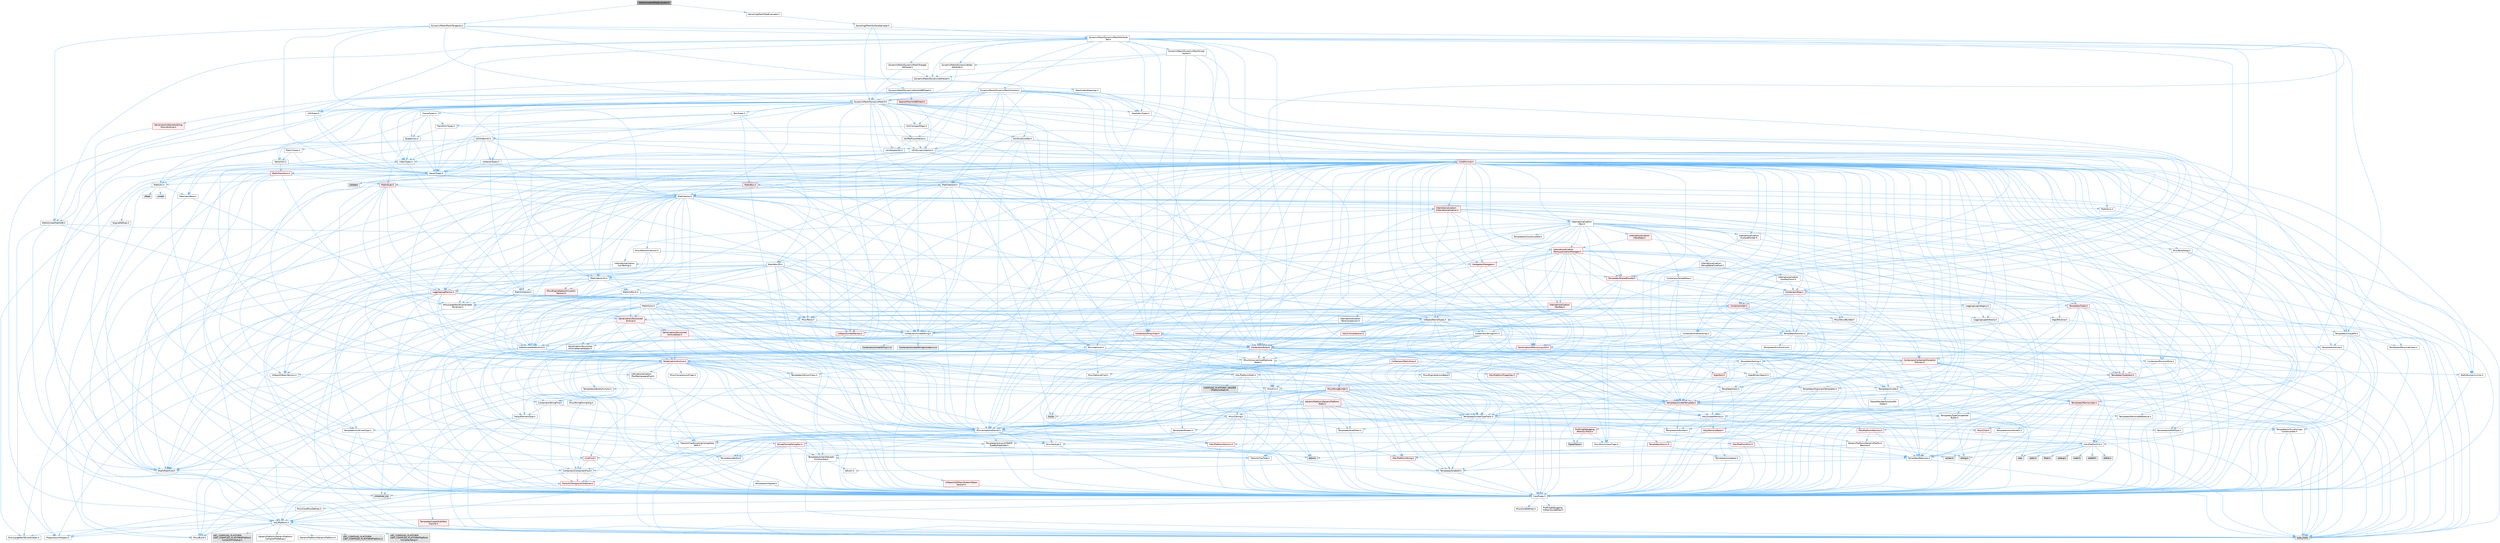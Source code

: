 digraph "MeshConstantMapEvaluator.h"
{
 // INTERACTIVE_SVG=YES
 // LATEX_PDF_SIZE
  bgcolor="transparent";
  edge [fontname=Helvetica,fontsize=10,labelfontname=Helvetica,labelfontsize=10];
  node [fontname=Helvetica,fontsize=10,shape=box,height=0.2,width=0.4];
  Node1 [id="Node000001",label="MeshConstantMapEvaluator.h",height=0.2,width=0.4,color="gray40", fillcolor="grey60", style="filled", fontcolor="black",tooltip=" "];
  Node1 -> Node2 [id="edge1_Node000001_Node000002",color="steelblue1",style="solid",tooltip=" "];
  Node2 [id="Node000002",label="Sampling/MeshMapEvaluator.h",height=0.2,width=0.4,color="grey40", fillcolor="white", style="filled",URL="$d1/d1f/MeshMapEvaluator_8h.html",tooltip=" "];
  Node2 -> Node3 [id="edge2_Node000002_Node000003",color="steelblue1",style="solid",tooltip=" "];
  Node3 [id="Node000003",label="Sampling/MeshSurfaceSampler.h",height=0.2,width=0.4,color="grey40", fillcolor="white", style="filled",URL="$de/d0c/MeshSurfaceSampler_8h.html",tooltip=" "];
  Node3 -> Node4 [id="edge3_Node000003_Node000004",color="steelblue1",style="solid",tooltip=" "];
  Node4 [id="Node000004",label="DynamicMesh/DynamicMesh3.h",height=0.2,width=0.4,color="grey40", fillcolor="white", style="filled",URL="$d5/d34/DynamicMesh3_8h.html",tooltip=" "];
  Node4 -> Node5 [id="edge4_Node000004_Node000005",color="steelblue1",style="solid",tooltip=" "];
  Node5 [id="Node000005",label="BoxTypes.h",height=0.2,width=0.4,color="grey40", fillcolor="white", style="filled",URL="$d2/da2/BoxTypes_8h.html",tooltip=" "];
  Node5 -> Node6 [id="edge5_Node000005_Node000006",color="steelblue1",style="solid",tooltip=" "];
  Node6 [id="Node000006",label="Math/Box.h",height=0.2,width=0.4,color="red", fillcolor="#FFF0F0", style="filled",URL="$de/d0f/Box_8h.html",tooltip=" "];
  Node6 -> Node7 [id="edge6_Node000006_Node000007",color="steelblue1",style="solid",tooltip=" "];
  Node7 [id="Node000007",label="CoreTypes.h",height=0.2,width=0.4,color="grey40", fillcolor="white", style="filled",URL="$dc/dec/CoreTypes_8h.html",tooltip=" "];
  Node7 -> Node8 [id="edge7_Node000007_Node000008",color="steelblue1",style="solid",tooltip=" "];
  Node8 [id="Node000008",label="HAL/Platform.h",height=0.2,width=0.4,color="grey40", fillcolor="white", style="filled",URL="$d9/dd0/Platform_8h.html",tooltip=" "];
  Node8 -> Node9 [id="edge8_Node000008_Node000009",color="steelblue1",style="solid",tooltip=" "];
  Node9 [id="Node000009",label="Misc/Build.h",height=0.2,width=0.4,color="grey40", fillcolor="white", style="filled",URL="$d3/dbb/Build_8h.html",tooltip=" "];
  Node8 -> Node10 [id="edge9_Node000008_Node000010",color="steelblue1",style="solid",tooltip=" "];
  Node10 [id="Node000010",label="Misc/LargeWorldCoordinates.h",height=0.2,width=0.4,color="grey40", fillcolor="white", style="filled",URL="$d2/dcb/LargeWorldCoordinates_8h.html",tooltip=" "];
  Node8 -> Node11 [id="edge10_Node000008_Node000011",color="steelblue1",style="solid",tooltip=" "];
  Node11 [id="Node000011",label="type_traits",height=0.2,width=0.4,color="grey60", fillcolor="#E0E0E0", style="filled",tooltip=" "];
  Node8 -> Node12 [id="edge11_Node000008_Node000012",color="steelblue1",style="solid",tooltip=" "];
  Node12 [id="Node000012",label="PreprocessorHelpers.h",height=0.2,width=0.4,color="grey40", fillcolor="white", style="filled",URL="$db/ddb/PreprocessorHelpers_8h.html",tooltip=" "];
  Node8 -> Node13 [id="edge12_Node000008_Node000013",color="steelblue1",style="solid",tooltip=" "];
  Node13 [id="Node000013",label="UBT_COMPILED_PLATFORM\l/UBT_COMPILED_PLATFORMPlatform\lCompilerPreSetup.h",height=0.2,width=0.4,color="grey60", fillcolor="#E0E0E0", style="filled",tooltip=" "];
  Node8 -> Node14 [id="edge13_Node000008_Node000014",color="steelblue1",style="solid",tooltip=" "];
  Node14 [id="Node000014",label="GenericPlatform/GenericPlatform\lCompilerPreSetup.h",height=0.2,width=0.4,color="grey40", fillcolor="white", style="filled",URL="$d9/dc8/GenericPlatformCompilerPreSetup_8h.html",tooltip=" "];
  Node8 -> Node15 [id="edge14_Node000008_Node000015",color="steelblue1",style="solid",tooltip=" "];
  Node15 [id="Node000015",label="GenericPlatform/GenericPlatform.h",height=0.2,width=0.4,color="grey40", fillcolor="white", style="filled",URL="$d6/d84/GenericPlatform_8h.html",tooltip=" "];
  Node8 -> Node16 [id="edge15_Node000008_Node000016",color="steelblue1",style="solid",tooltip=" "];
  Node16 [id="Node000016",label="UBT_COMPILED_PLATFORM\l/UBT_COMPILED_PLATFORMPlatform.h",height=0.2,width=0.4,color="grey60", fillcolor="#E0E0E0", style="filled",tooltip=" "];
  Node8 -> Node17 [id="edge16_Node000008_Node000017",color="steelblue1",style="solid",tooltip=" "];
  Node17 [id="Node000017",label="UBT_COMPILED_PLATFORM\l/UBT_COMPILED_PLATFORMPlatform\lCompilerSetup.h",height=0.2,width=0.4,color="grey60", fillcolor="#E0E0E0", style="filled",tooltip=" "];
  Node7 -> Node18 [id="edge17_Node000007_Node000018",color="steelblue1",style="solid",tooltip=" "];
  Node18 [id="Node000018",label="ProfilingDebugging\l/UMemoryDefines.h",height=0.2,width=0.4,color="grey40", fillcolor="white", style="filled",URL="$d2/da2/UMemoryDefines_8h.html",tooltip=" "];
  Node7 -> Node19 [id="edge18_Node000007_Node000019",color="steelblue1",style="solid",tooltip=" "];
  Node19 [id="Node000019",label="Misc/CoreMiscDefines.h",height=0.2,width=0.4,color="grey40", fillcolor="white", style="filled",URL="$da/d38/CoreMiscDefines_8h.html",tooltip=" "];
  Node19 -> Node8 [id="edge19_Node000019_Node000008",color="steelblue1",style="solid",tooltip=" "];
  Node19 -> Node12 [id="edge20_Node000019_Node000012",color="steelblue1",style="solid",tooltip=" "];
  Node7 -> Node20 [id="edge21_Node000007_Node000020",color="steelblue1",style="solid",tooltip=" "];
  Node20 [id="Node000020",label="Misc/CoreDefines.h",height=0.2,width=0.4,color="grey40", fillcolor="white", style="filled",URL="$d3/dd2/CoreDefines_8h.html",tooltip=" "];
  Node6 -> Node21 [id="edge22_Node000006_Node000021",color="steelblue1",style="solid",tooltip=" "];
  Node21 [id="Node000021",label="Misc/AssertionMacros.h",height=0.2,width=0.4,color="grey40", fillcolor="white", style="filled",URL="$d0/dfa/AssertionMacros_8h.html",tooltip=" "];
  Node21 -> Node7 [id="edge23_Node000021_Node000007",color="steelblue1",style="solid",tooltip=" "];
  Node21 -> Node8 [id="edge24_Node000021_Node000008",color="steelblue1",style="solid",tooltip=" "];
  Node21 -> Node22 [id="edge25_Node000021_Node000022",color="steelblue1",style="solid",tooltip=" "];
  Node22 [id="Node000022",label="HAL/PlatformMisc.h",height=0.2,width=0.4,color="red", fillcolor="#FFF0F0", style="filled",URL="$d0/df5/PlatformMisc_8h.html",tooltip=" "];
  Node22 -> Node7 [id="edge26_Node000022_Node000007",color="steelblue1",style="solid",tooltip=" "];
  Node21 -> Node12 [id="edge27_Node000021_Node000012",color="steelblue1",style="solid",tooltip=" "];
  Node21 -> Node58 [id="edge28_Node000021_Node000058",color="steelblue1",style="solid",tooltip=" "];
  Node58 [id="Node000058",label="Templates/EnableIf.h",height=0.2,width=0.4,color="grey40", fillcolor="white", style="filled",URL="$d7/d60/EnableIf_8h.html",tooltip=" "];
  Node58 -> Node7 [id="edge29_Node000058_Node000007",color="steelblue1",style="solid",tooltip=" "];
  Node21 -> Node59 [id="edge30_Node000021_Node000059",color="steelblue1",style="solid",tooltip=" "];
  Node59 [id="Node000059",label="Templates/IsArrayOrRefOf\lTypeByPredicate.h",height=0.2,width=0.4,color="grey40", fillcolor="white", style="filled",URL="$d6/da1/IsArrayOrRefOfTypeByPredicate_8h.html",tooltip=" "];
  Node59 -> Node7 [id="edge31_Node000059_Node000007",color="steelblue1",style="solid",tooltip=" "];
  Node21 -> Node60 [id="edge32_Node000021_Node000060",color="steelblue1",style="solid",tooltip=" "];
  Node60 [id="Node000060",label="Templates/IsValidVariadic\lFunctionArg.h",height=0.2,width=0.4,color="grey40", fillcolor="white", style="filled",URL="$d0/dc8/IsValidVariadicFunctionArg_8h.html",tooltip=" "];
  Node60 -> Node7 [id="edge33_Node000060_Node000007",color="steelblue1",style="solid",tooltip=" "];
  Node60 -> Node61 [id="edge34_Node000060_Node000061",color="steelblue1",style="solid",tooltip=" "];
  Node61 [id="Node000061",label="IsEnum.h",height=0.2,width=0.4,color="grey40", fillcolor="white", style="filled",URL="$d4/de5/IsEnum_8h.html",tooltip=" "];
  Node60 -> Node11 [id="edge35_Node000060_Node000011",color="steelblue1",style="solid",tooltip=" "];
  Node21 -> Node62 [id="edge36_Node000021_Node000062",color="steelblue1",style="solid",tooltip=" "];
  Node62 [id="Node000062",label="Traits/IsCharEncodingCompatible\lWith.h",height=0.2,width=0.4,color="grey40", fillcolor="white", style="filled",URL="$df/dd1/IsCharEncodingCompatibleWith_8h.html",tooltip=" "];
  Node62 -> Node11 [id="edge37_Node000062_Node000011",color="steelblue1",style="solid",tooltip=" "];
  Node62 -> Node63 [id="edge38_Node000062_Node000063",color="steelblue1",style="solid",tooltip=" "];
  Node63 [id="Node000063",label="Traits/IsCharType.h",height=0.2,width=0.4,color="grey40", fillcolor="white", style="filled",URL="$db/d51/IsCharType_8h.html",tooltip=" "];
  Node63 -> Node7 [id="edge39_Node000063_Node000007",color="steelblue1",style="solid",tooltip=" "];
  Node21 -> Node64 [id="edge40_Node000021_Node000064",color="steelblue1",style="solid",tooltip=" "];
  Node64 [id="Node000064",label="Misc/VarArgs.h",height=0.2,width=0.4,color="grey40", fillcolor="white", style="filled",URL="$d5/d6f/VarArgs_8h.html",tooltip=" "];
  Node64 -> Node7 [id="edge41_Node000064_Node000007",color="steelblue1",style="solid",tooltip=" "];
  Node21 -> Node65 [id="edge42_Node000021_Node000065",color="steelblue1",style="solid",tooltip=" "];
  Node65 [id="Node000065",label="String/FormatStringSan.h",height=0.2,width=0.4,color="red", fillcolor="#FFF0F0", style="filled",URL="$d3/d8b/FormatStringSan_8h.html",tooltip=" "];
  Node65 -> Node11 [id="edge43_Node000065_Node000011",color="steelblue1",style="solid",tooltip=" "];
  Node65 -> Node7 [id="edge44_Node000065_Node000007",color="steelblue1",style="solid",tooltip=" "];
  Node65 -> Node66 [id="edge45_Node000065_Node000066",color="steelblue1",style="solid",tooltip=" "];
  Node66 [id="Node000066",label="Templates/Requires.h",height=0.2,width=0.4,color="grey40", fillcolor="white", style="filled",URL="$dc/d96/Requires_8h.html",tooltip=" "];
  Node66 -> Node58 [id="edge46_Node000066_Node000058",color="steelblue1",style="solid",tooltip=" "];
  Node66 -> Node11 [id="edge47_Node000066_Node000011",color="steelblue1",style="solid",tooltip=" "];
  Node65 -> Node67 [id="edge48_Node000065_Node000067",color="steelblue1",style="solid",tooltip=" "];
  Node67 [id="Node000067",label="Templates/Identity.h",height=0.2,width=0.4,color="grey40", fillcolor="white", style="filled",URL="$d0/dd5/Identity_8h.html",tooltip=" "];
  Node65 -> Node60 [id="edge49_Node000065_Node000060",color="steelblue1",style="solid",tooltip=" "];
  Node65 -> Node63 [id="edge50_Node000065_Node000063",color="steelblue1",style="solid",tooltip=" "];
  Node65 -> Node30 [id="edge51_Node000065_Node000030",color="steelblue1",style="solid",tooltip=" "];
  Node30 [id="Node000030",label="Containers/ContainersFwd.h",height=0.2,width=0.4,color="grey40", fillcolor="white", style="filled",URL="$d4/d0a/ContainersFwd_8h.html",tooltip=" "];
  Node30 -> Node8 [id="edge52_Node000030_Node000008",color="steelblue1",style="solid",tooltip=" "];
  Node30 -> Node7 [id="edge53_Node000030_Node000007",color="steelblue1",style="solid",tooltip=" "];
  Node30 -> Node27 [id="edge54_Node000030_Node000027",color="steelblue1",style="solid",tooltip=" "];
  Node27 [id="Node000027",label="Traits/IsContiguousContainer.h",height=0.2,width=0.4,color="red", fillcolor="#FFF0F0", style="filled",URL="$d5/d3c/IsContiguousContainer_8h.html",tooltip=" "];
  Node27 -> Node7 [id="edge55_Node000027_Node000007",color="steelblue1",style="solid",tooltip=" "];
  Node27 -> Node26 [id="edge56_Node000027_Node000026",color="steelblue1",style="solid",tooltip=" "];
  Node26 [id="Node000026",label="initializer_list",height=0.2,width=0.4,color="grey60", fillcolor="#E0E0E0", style="filled",tooltip=" "];
  Node21 -> Node71 [id="edge57_Node000021_Node000071",color="steelblue1",style="solid",tooltip=" "];
  Node71 [id="Node000071",label="atomic",height=0.2,width=0.4,color="grey60", fillcolor="#E0E0E0", style="filled",tooltip=" "];
  Node6 -> Node31 [id="edge58_Node000006_Node000031",color="steelblue1",style="solid",tooltip=" "];
  Node31 [id="Node000031",label="Math/MathFwd.h",height=0.2,width=0.4,color="grey40", fillcolor="white", style="filled",URL="$d2/d10/MathFwd_8h.html",tooltip=" "];
  Node31 -> Node8 [id="edge59_Node000031_Node000008",color="steelblue1",style="solid",tooltip=" "];
  Node6 -> Node72 [id="edge60_Node000006_Node000072",color="steelblue1",style="solid",tooltip=" "];
  Node72 [id="Node000072",label="Math/UnrealMathUtility.h",height=0.2,width=0.4,color="grey40", fillcolor="white", style="filled",URL="$db/db8/UnrealMathUtility_8h.html",tooltip=" "];
  Node72 -> Node7 [id="edge61_Node000072_Node000007",color="steelblue1",style="solid",tooltip=" "];
  Node72 -> Node21 [id="edge62_Node000072_Node000021",color="steelblue1",style="solid",tooltip=" "];
  Node72 -> Node73 [id="edge63_Node000072_Node000073",color="steelblue1",style="solid",tooltip=" "];
  Node73 [id="Node000073",label="HAL/PlatformMath.h",height=0.2,width=0.4,color="grey40", fillcolor="white", style="filled",URL="$dc/d53/PlatformMath_8h.html",tooltip=" "];
  Node73 -> Node7 [id="edge64_Node000073_Node000007",color="steelblue1",style="solid",tooltip=" "];
  Node73 -> Node74 [id="edge65_Node000073_Node000074",color="steelblue1",style="solid",tooltip=" "];
  Node74 [id="Node000074",label="GenericPlatform/GenericPlatform\lMath.h",height=0.2,width=0.4,color="red", fillcolor="#FFF0F0", style="filled",URL="$d5/d79/GenericPlatformMath_8h.html",tooltip=" "];
  Node74 -> Node7 [id="edge66_Node000074_Node000007",color="steelblue1",style="solid",tooltip=" "];
  Node74 -> Node30 [id="edge67_Node000074_Node000030",color="steelblue1",style="solid",tooltip=" "];
  Node74 -> Node34 [id="edge68_Node000074_Node000034",color="steelblue1",style="solid",tooltip=" "];
  Node34 [id="Node000034",label="HAL/PlatformCrt.h",height=0.2,width=0.4,color="grey40", fillcolor="white", style="filled",URL="$d8/d75/PlatformCrt_8h.html",tooltip=" "];
  Node34 -> Node35 [id="edge69_Node000034_Node000035",color="steelblue1",style="solid",tooltip=" "];
  Node35 [id="Node000035",label="new",height=0.2,width=0.4,color="grey60", fillcolor="#E0E0E0", style="filled",tooltip=" "];
  Node34 -> Node36 [id="edge70_Node000034_Node000036",color="steelblue1",style="solid",tooltip=" "];
  Node36 [id="Node000036",label="wchar.h",height=0.2,width=0.4,color="grey60", fillcolor="#E0E0E0", style="filled",tooltip=" "];
  Node34 -> Node37 [id="edge71_Node000034_Node000037",color="steelblue1",style="solid",tooltip=" "];
  Node37 [id="Node000037",label="stddef.h",height=0.2,width=0.4,color="grey60", fillcolor="#E0E0E0", style="filled",tooltip=" "];
  Node34 -> Node38 [id="edge72_Node000034_Node000038",color="steelblue1",style="solid",tooltip=" "];
  Node38 [id="Node000038",label="stdlib.h",height=0.2,width=0.4,color="grey60", fillcolor="#E0E0E0", style="filled",tooltip=" "];
  Node34 -> Node39 [id="edge73_Node000034_Node000039",color="steelblue1",style="solid",tooltip=" "];
  Node39 [id="Node000039",label="stdio.h",height=0.2,width=0.4,color="grey60", fillcolor="#E0E0E0", style="filled",tooltip=" "];
  Node34 -> Node40 [id="edge74_Node000034_Node000040",color="steelblue1",style="solid",tooltip=" "];
  Node40 [id="Node000040",label="stdarg.h",height=0.2,width=0.4,color="grey60", fillcolor="#E0E0E0", style="filled",tooltip=" "];
  Node34 -> Node41 [id="edge75_Node000034_Node000041",color="steelblue1",style="solid",tooltip=" "];
  Node41 [id="Node000041",label="math.h",height=0.2,width=0.4,color="grey60", fillcolor="#E0E0E0", style="filled",tooltip=" "];
  Node34 -> Node42 [id="edge76_Node000034_Node000042",color="steelblue1",style="solid",tooltip=" "];
  Node42 [id="Node000042",label="float.h",height=0.2,width=0.4,color="grey60", fillcolor="#E0E0E0", style="filled",tooltip=" "];
  Node34 -> Node43 [id="edge77_Node000034_Node000043",color="steelblue1",style="solid",tooltip=" "];
  Node43 [id="Node000043",label="string.h",height=0.2,width=0.4,color="grey60", fillcolor="#E0E0E0", style="filled",tooltip=" "];
  Node74 -> Node75 [id="edge78_Node000074_Node000075",color="steelblue1",style="solid",tooltip=" "];
  Node75 [id="Node000075",label="Templates/AndOrNot.h",height=0.2,width=0.4,color="grey40", fillcolor="white", style="filled",URL="$db/d0a/AndOrNot_8h.html",tooltip=" "];
  Node75 -> Node7 [id="edge79_Node000075_Node000007",color="steelblue1",style="solid",tooltip=" "];
  Node74 -> Node79 [id="edge80_Node000074_Node000079",color="steelblue1",style="solid",tooltip=" "];
  Node79 [id="Node000079",label="Templates/UnrealTypeTraits.h",height=0.2,width=0.4,color="grey40", fillcolor="white", style="filled",URL="$d2/d2d/UnrealTypeTraits_8h.html",tooltip=" "];
  Node79 -> Node7 [id="edge81_Node000079_Node000007",color="steelblue1",style="solid",tooltip=" "];
  Node79 -> Node80 [id="edge82_Node000079_Node000080",color="steelblue1",style="solid",tooltip=" "];
  Node80 [id="Node000080",label="Templates/IsPointer.h",height=0.2,width=0.4,color="grey40", fillcolor="white", style="filled",URL="$d7/d05/IsPointer_8h.html",tooltip=" "];
  Node80 -> Node7 [id="edge83_Node000080_Node000007",color="steelblue1",style="solid",tooltip=" "];
  Node79 -> Node21 [id="edge84_Node000079_Node000021",color="steelblue1",style="solid",tooltip=" "];
  Node79 -> Node75 [id="edge85_Node000079_Node000075",color="steelblue1",style="solid",tooltip=" "];
  Node79 -> Node58 [id="edge86_Node000079_Node000058",color="steelblue1",style="solid",tooltip=" "];
  Node79 -> Node81 [id="edge87_Node000079_Node000081",color="steelblue1",style="solid",tooltip=" "];
  Node81 [id="Node000081",label="Templates/IsArithmetic.h",height=0.2,width=0.4,color="grey40", fillcolor="white", style="filled",URL="$d2/d5d/IsArithmetic_8h.html",tooltip=" "];
  Node81 -> Node7 [id="edge88_Node000081_Node000007",color="steelblue1",style="solid",tooltip=" "];
  Node79 -> Node61 [id="edge89_Node000079_Node000061",color="steelblue1",style="solid",tooltip=" "];
  Node79 -> Node82 [id="edge90_Node000079_Node000082",color="steelblue1",style="solid",tooltip=" "];
  Node82 [id="Node000082",label="Templates/Models.h",height=0.2,width=0.4,color="grey40", fillcolor="white", style="filled",URL="$d3/d0c/Models_8h.html",tooltip=" "];
  Node82 -> Node67 [id="edge91_Node000082_Node000067",color="steelblue1",style="solid",tooltip=" "];
  Node79 -> Node83 [id="edge92_Node000079_Node000083",color="steelblue1",style="solid",tooltip=" "];
  Node83 [id="Node000083",label="Templates/IsPODType.h",height=0.2,width=0.4,color="grey40", fillcolor="white", style="filled",URL="$d7/db1/IsPODType_8h.html",tooltip=" "];
  Node83 -> Node7 [id="edge93_Node000083_Node000007",color="steelblue1",style="solid",tooltip=" "];
  Node79 -> Node84 [id="edge94_Node000079_Node000084",color="steelblue1",style="solid",tooltip=" "];
  Node84 [id="Node000084",label="Templates/IsUECoreType.h",height=0.2,width=0.4,color="grey40", fillcolor="white", style="filled",URL="$d1/db8/IsUECoreType_8h.html",tooltip=" "];
  Node84 -> Node7 [id="edge95_Node000084_Node000007",color="steelblue1",style="solid",tooltip=" "];
  Node84 -> Node11 [id="edge96_Node000084_Node000011",color="steelblue1",style="solid",tooltip=" "];
  Node79 -> Node85 [id="edge97_Node000079_Node000085",color="steelblue1",style="solid",tooltip=" "];
  Node85 [id="Node000085",label="Templates/IsTriviallyCopy\lConstructible.h",height=0.2,width=0.4,color="grey40", fillcolor="white", style="filled",URL="$d3/d78/IsTriviallyCopyConstructible_8h.html",tooltip=" "];
  Node85 -> Node7 [id="edge98_Node000085_Node000007",color="steelblue1",style="solid",tooltip=" "];
  Node85 -> Node11 [id="edge99_Node000085_Node000011",color="steelblue1",style="solid",tooltip=" "];
  Node74 -> Node66 [id="edge100_Node000074_Node000066",color="steelblue1",style="solid",tooltip=" "];
  Node74 -> Node89 [id="edge101_Node000074_Node000089",color="steelblue1",style="solid",tooltip=" "];
  Node89 [id="Node000089",label="Templates/TypeCompatible\lBytes.h",height=0.2,width=0.4,color="grey40", fillcolor="white", style="filled",URL="$df/d0a/TypeCompatibleBytes_8h.html",tooltip=" "];
  Node89 -> Node7 [id="edge102_Node000089_Node000007",color="steelblue1",style="solid",tooltip=" "];
  Node89 -> Node43 [id="edge103_Node000089_Node000043",color="steelblue1",style="solid",tooltip=" "];
  Node89 -> Node35 [id="edge104_Node000089_Node000035",color="steelblue1",style="solid",tooltip=" "];
  Node89 -> Node11 [id="edge105_Node000089_Node000011",color="steelblue1",style="solid",tooltip=" "];
  Node74 -> Node90 [id="edge106_Node000074_Node000090",color="steelblue1",style="solid",tooltip=" "];
  Node90 [id="Node000090",label="limits",height=0.2,width=0.4,color="grey60", fillcolor="#E0E0E0", style="filled",tooltip=" "];
  Node74 -> Node11 [id="edge107_Node000074_Node000011",color="steelblue1",style="solid",tooltip=" "];
  Node73 -> Node91 [id="edge108_Node000073_Node000091",color="steelblue1",style="solid",tooltip=" "];
  Node91 [id="Node000091",label="COMPILED_PLATFORM_HEADER\l(PlatformMath.h)",height=0.2,width=0.4,color="grey60", fillcolor="#E0E0E0", style="filled",tooltip=" "];
  Node72 -> Node31 [id="edge109_Node000072_Node000031",color="steelblue1",style="solid",tooltip=" "];
  Node72 -> Node67 [id="edge110_Node000072_Node000067",color="steelblue1",style="solid",tooltip=" "];
  Node72 -> Node66 [id="edge111_Node000072_Node000066",color="steelblue1",style="solid",tooltip=" "];
  Node6 -> Node92 [id="edge112_Node000006_Node000092",color="steelblue1",style="solid",tooltip=" "];
  Node92 [id="Node000092",label="Containers/UnrealString.h",height=0.2,width=0.4,color="grey40", fillcolor="white", style="filled",URL="$d5/dba/UnrealString_8h.html",tooltip=" "];
  Node92 -> Node93 [id="edge113_Node000092_Node000093",color="steelblue1",style="solid",tooltip=" "];
  Node93 [id="Node000093",label="Containers/UnrealStringIncludes.h.inl",height=0.2,width=0.4,color="grey60", fillcolor="#E0E0E0", style="filled",tooltip=" "];
  Node92 -> Node94 [id="edge114_Node000092_Node000094",color="steelblue1",style="solid",tooltip=" "];
  Node94 [id="Node000094",label="Containers/UnrealString.h.inl",height=0.2,width=0.4,color="grey60", fillcolor="#E0E0E0", style="filled",tooltip=" "];
  Node92 -> Node95 [id="edge115_Node000092_Node000095",color="steelblue1",style="solid",tooltip=" "];
  Node95 [id="Node000095",label="Misc/StringFormatArg.h",height=0.2,width=0.4,color="grey40", fillcolor="white", style="filled",URL="$d2/d16/StringFormatArg_8h.html",tooltip=" "];
  Node95 -> Node30 [id="edge116_Node000095_Node000030",color="steelblue1",style="solid",tooltip=" "];
  Node6 -> Node96 [id="edge117_Node000006_Node000096",color="steelblue1",style="solid",tooltip=" "];
  Node96 [id="Node000096",label="Math/Vector.h",height=0.2,width=0.4,color="grey40", fillcolor="white", style="filled",URL="$d6/dbe/Vector_8h.html",tooltip=" "];
  Node96 -> Node7 [id="edge118_Node000096_Node000007",color="steelblue1",style="solid",tooltip=" "];
  Node96 -> Node21 [id="edge119_Node000096_Node000021",color="steelblue1",style="solid",tooltip=" "];
  Node96 -> Node31 [id="edge120_Node000096_Node000031",color="steelblue1",style="solid",tooltip=" "];
  Node96 -> Node44 [id="edge121_Node000096_Node000044",color="steelblue1",style="solid",tooltip=" "];
  Node44 [id="Node000044",label="Math/NumericLimits.h",height=0.2,width=0.4,color="grey40", fillcolor="white", style="filled",URL="$df/d1b/NumericLimits_8h.html",tooltip=" "];
  Node44 -> Node7 [id="edge122_Node000044_Node000007",color="steelblue1",style="solid",tooltip=" "];
  Node96 -> Node97 [id="edge123_Node000096_Node000097",color="steelblue1",style="solid",tooltip=" "];
  Node97 [id="Node000097",label="Misc/Crc.h",height=0.2,width=0.4,color="grey40", fillcolor="white", style="filled",URL="$d4/dd2/Crc_8h.html",tooltip=" "];
  Node97 -> Node7 [id="edge124_Node000097_Node000007",color="steelblue1",style="solid",tooltip=" "];
  Node97 -> Node98 [id="edge125_Node000097_Node000098",color="steelblue1",style="solid",tooltip=" "];
  Node98 [id="Node000098",label="HAL/PlatformString.h",height=0.2,width=0.4,color="red", fillcolor="#FFF0F0", style="filled",URL="$db/db5/PlatformString_8h.html",tooltip=" "];
  Node98 -> Node7 [id="edge126_Node000098_Node000007",color="steelblue1",style="solid",tooltip=" "];
  Node97 -> Node21 [id="edge127_Node000097_Node000021",color="steelblue1",style="solid",tooltip=" "];
  Node97 -> Node100 [id="edge128_Node000097_Node000100",color="steelblue1",style="solid",tooltip=" "];
  Node100 [id="Node000100",label="Misc/CString.h",height=0.2,width=0.4,color="grey40", fillcolor="white", style="filled",URL="$d2/d49/CString_8h.html",tooltip=" "];
  Node100 -> Node7 [id="edge129_Node000100_Node000007",color="steelblue1",style="solid",tooltip=" "];
  Node100 -> Node34 [id="edge130_Node000100_Node000034",color="steelblue1",style="solid",tooltip=" "];
  Node100 -> Node98 [id="edge131_Node000100_Node000098",color="steelblue1",style="solid",tooltip=" "];
  Node100 -> Node21 [id="edge132_Node000100_Node000021",color="steelblue1",style="solid",tooltip=" "];
  Node100 -> Node101 [id="edge133_Node000100_Node000101",color="steelblue1",style="solid",tooltip=" "];
  Node101 [id="Node000101",label="Misc/Char.h",height=0.2,width=0.4,color="red", fillcolor="#FFF0F0", style="filled",URL="$d0/d58/Char_8h.html",tooltip=" "];
  Node101 -> Node7 [id="edge134_Node000101_Node000007",color="steelblue1",style="solid",tooltip=" "];
  Node101 -> Node11 [id="edge135_Node000101_Node000011",color="steelblue1",style="solid",tooltip=" "];
  Node100 -> Node64 [id="edge136_Node000100_Node000064",color="steelblue1",style="solid",tooltip=" "];
  Node100 -> Node59 [id="edge137_Node000100_Node000059",color="steelblue1",style="solid",tooltip=" "];
  Node100 -> Node60 [id="edge138_Node000100_Node000060",color="steelblue1",style="solid",tooltip=" "];
  Node100 -> Node62 [id="edge139_Node000100_Node000062",color="steelblue1",style="solid",tooltip=" "];
  Node97 -> Node101 [id="edge140_Node000097_Node000101",color="steelblue1",style="solid",tooltip=" "];
  Node97 -> Node79 [id="edge141_Node000097_Node000079",color="steelblue1",style="solid",tooltip=" "];
  Node97 -> Node63 [id="edge142_Node000097_Node000063",color="steelblue1",style="solid",tooltip=" "];
  Node96 -> Node72 [id="edge143_Node000096_Node000072",color="steelblue1",style="solid",tooltip=" "];
  Node96 -> Node92 [id="edge144_Node000096_Node000092",color="steelblue1",style="solid",tooltip=" "];
  Node96 -> Node105 [id="edge145_Node000096_Node000105",color="steelblue1",style="solid",tooltip=" "];
  Node105 [id="Node000105",label="Misc/Parse.h",height=0.2,width=0.4,color="grey40", fillcolor="white", style="filled",URL="$dc/d71/Parse_8h.html",tooltip=" "];
  Node105 -> Node24 [id="edge146_Node000105_Node000024",color="steelblue1",style="solid",tooltip=" "];
  Node24 [id="Node000024",label="Containers/StringFwd.h",height=0.2,width=0.4,color="grey40", fillcolor="white", style="filled",URL="$df/d37/StringFwd_8h.html",tooltip=" "];
  Node24 -> Node7 [id="edge147_Node000024_Node000007",color="steelblue1",style="solid",tooltip=" "];
  Node24 -> Node25 [id="edge148_Node000024_Node000025",color="steelblue1",style="solid",tooltip=" "];
  Node25 [id="Node000025",label="Traits/ElementType.h",height=0.2,width=0.4,color="grey40", fillcolor="white", style="filled",URL="$d5/d4f/ElementType_8h.html",tooltip=" "];
  Node25 -> Node8 [id="edge149_Node000025_Node000008",color="steelblue1",style="solid",tooltip=" "];
  Node25 -> Node26 [id="edge150_Node000025_Node000026",color="steelblue1",style="solid",tooltip=" "];
  Node25 -> Node11 [id="edge151_Node000025_Node000011",color="steelblue1",style="solid",tooltip=" "];
  Node24 -> Node27 [id="edge152_Node000024_Node000027",color="steelblue1",style="solid",tooltip=" "];
  Node105 -> Node92 [id="edge153_Node000105_Node000092",color="steelblue1",style="solid",tooltip=" "];
  Node105 -> Node7 [id="edge154_Node000105_Node000007",color="steelblue1",style="solid",tooltip=" "];
  Node105 -> Node34 [id="edge155_Node000105_Node000034",color="steelblue1",style="solid",tooltip=" "];
  Node105 -> Node9 [id="edge156_Node000105_Node000009",color="steelblue1",style="solid",tooltip=" "];
  Node105 -> Node46 [id="edge157_Node000105_Node000046",color="steelblue1",style="solid",tooltip=" "];
  Node46 [id="Node000046",label="Misc/EnumClassFlags.h",height=0.2,width=0.4,color="grey40", fillcolor="white", style="filled",URL="$d8/de7/EnumClassFlags_8h.html",tooltip=" "];
  Node105 -> Node106 [id="edge158_Node000105_Node000106",color="steelblue1",style="solid",tooltip=" "];
  Node106 [id="Node000106",label="Templates/Function.h",height=0.2,width=0.4,color="grey40", fillcolor="white", style="filled",URL="$df/df5/Function_8h.html",tooltip=" "];
  Node106 -> Node7 [id="edge159_Node000106_Node000007",color="steelblue1",style="solid",tooltip=" "];
  Node106 -> Node21 [id="edge160_Node000106_Node000021",color="steelblue1",style="solid",tooltip=" "];
  Node106 -> Node107 [id="edge161_Node000106_Node000107",color="steelblue1",style="solid",tooltip=" "];
  Node107 [id="Node000107",label="Misc/IntrusiveUnsetOptional\lState.h",height=0.2,width=0.4,color="grey40", fillcolor="white", style="filled",URL="$d2/d0a/IntrusiveUnsetOptionalState_8h.html",tooltip=" "];
  Node107 -> Node108 [id="edge162_Node000107_Node000108",color="steelblue1",style="solid",tooltip=" "];
  Node108 [id="Node000108",label="Misc/OptionalFwd.h",height=0.2,width=0.4,color="grey40", fillcolor="white", style="filled",URL="$dc/d50/OptionalFwd_8h.html",tooltip=" "];
  Node106 -> Node109 [id="edge163_Node000106_Node000109",color="steelblue1",style="solid",tooltip=" "];
  Node109 [id="Node000109",label="HAL/UnrealMemory.h",height=0.2,width=0.4,color="grey40", fillcolor="white", style="filled",URL="$d9/d96/UnrealMemory_8h.html",tooltip=" "];
  Node109 -> Node7 [id="edge164_Node000109_Node000007",color="steelblue1",style="solid",tooltip=" "];
  Node109 -> Node110 [id="edge165_Node000109_Node000110",color="steelblue1",style="solid",tooltip=" "];
  Node110 [id="Node000110",label="GenericPlatform/GenericPlatform\lMemory.h",height=0.2,width=0.4,color="grey40", fillcolor="white", style="filled",URL="$dd/d22/GenericPlatformMemory_8h.html",tooltip=" "];
  Node110 -> Node29 [id="edge166_Node000110_Node000029",color="steelblue1",style="solid",tooltip=" "];
  Node29 [id="Node000029",label="CoreFwd.h",height=0.2,width=0.4,color="red", fillcolor="#FFF0F0", style="filled",URL="$d1/d1e/CoreFwd_8h.html",tooltip=" "];
  Node29 -> Node7 [id="edge167_Node000029_Node000007",color="steelblue1",style="solid",tooltip=" "];
  Node29 -> Node30 [id="edge168_Node000029_Node000030",color="steelblue1",style="solid",tooltip=" "];
  Node29 -> Node31 [id="edge169_Node000029_Node000031",color="steelblue1",style="solid",tooltip=" "];
  Node110 -> Node7 [id="edge170_Node000110_Node000007",color="steelblue1",style="solid",tooltip=" "];
  Node110 -> Node98 [id="edge171_Node000110_Node000098",color="steelblue1",style="solid",tooltip=" "];
  Node110 -> Node43 [id="edge172_Node000110_Node000043",color="steelblue1",style="solid",tooltip=" "];
  Node110 -> Node36 [id="edge173_Node000110_Node000036",color="steelblue1",style="solid",tooltip=" "];
  Node109 -> Node111 [id="edge174_Node000109_Node000111",color="steelblue1",style="solid",tooltip=" "];
  Node111 [id="Node000111",label="HAL/MemoryBase.h",height=0.2,width=0.4,color="red", fillcolor="#FFF0F0", style="filled",URL="$d6/d9f/MemoryBase_8h.html",tooltip=" "];
  Node111 -> Node7 [id="edge175_Node000111_Node000007",color="steelblue1",style="solid",tooltip=" "];
  Node111 -> Node51 [id="edge176_Node000111_Node000051",color="steelblue1",style="solid",tooltip=" "];
  Node51 [id="Node000051",label="HAL/PlatformAtomics.h",height=0.2,width=0.4,color="red", fillcolor="#FFF0F0", style="filled",URL="$d3/d36/PlatformAtomics_8h.html",tooltip=" "];
  Node51 -> Node7 [id="edge177_Node000051_Node000007",color="steelblue1",style="solid",tooltip=" "];
  Node111 -> Node34 [id="edge178_Node000111_Node000034",color="steelblue1",style="solid",tooltip=" "];
  Node111 -> Node115 [id="edge179_Node000111_Node000115",color="steelblue1",style="solid",tooltip=" "];
  Node115 [id="Node000115",label="Templates/Atomic.h",height=0.2,width=0.4,color="red", fillcolor="#FFF0F0", style="filled",URL="$d3/d91/Atomic_8h.html",tooltip=" "];
  Node115 -> Node88 [id="edge180_Node000115_Node000088",color="steelblue1",style="solid",tooltip=" "];
  Node88 [id="Node000088",label="Templates/IsIntegral.h",height=0.2,width=0.4,color="grey40", fillcolor="white", style="filled",URL="$da/d64/IsIntegral_8h.html",tooltip=" "];
  Node88 -> Node7 [id="edge181_Node000088_Node000007",color="steelblue1",style="solid",tooltip=" "];
  Node115 -> Node71 [id="edge182_Node000115_Node000071",color="steelblue1",style="solid",tooltip=" "];
  Node109 -> Node120 [id="edge183_Node000109_Node000120",color="steelblue1",style="solid",tooltip=" "];
  Node120 [id="Node000120",label="HAL/PlatformMemory.h",height=0.2,width=0.4,color="red", fillcolor="#FFF0F0", style="filled",URL="$de/d68/PlatformMemory_8h.html",tooltip=" "];
  Node120 -> Node7 [id="edge184_Node000120_Node000007",color="steelblue1",style="solid",tooltip=" "];
  Node120 -> Node110 [id="edge185_Node000120_Node000110",color="steelblue1",style="solid",tooltip=" "];
  Node109 -> Node122 [id="edge186_Node000109_Node000122",color="steelblue1",style="solid",tooltip=" "];
  Node122 [id="Node000122",label="ProfilingDebugging\l/MemoryTrace.h",height=0.2,width=0.4,color="red", fillcolor="#FFF0F0", style="filled",URL="$da/dd7/MemoryTrace_8h.html",tooltip=" "];
  Node122 -> Node8 [id="edge187_Node000122_Node000008",color="steelblue1",style="solid",tooltip=" "];
  Node122 -> Node46 [id="edge188_Node000122_Node000046",color="steelblue1",style="solid",tooltip=" "];
  Node122 -> Node57 [id="edge189_Node000122_Node000057",color="steelblue1",style="solid",tooltip=" "];
  Node57 [id="Node000057",label="Trace/Trace.h",height=0.2,width=0.4,color="grey60", fillcolor="#E0E0E0", style="filled",tooltip=" "];
  Node109 -> Node80 [id="edge190_Node000109_Node000080",color="steelblue1",style="solid",tooltip=" "];
  Node106 -> Node123 [id="edge191_Node000106_Node000123",color="steelblue1",style="solid",tooltip=" "];
  Node123 [id="Node000123",label="Templates/FunctionFwd.h",height=0.2,width=0.4,color="grey40", fillcolor="white", style="filled",URL="$d6/d54/FunctionFwd_8h.html",tooltip=" "];
  Node106 -> Node79 [id="edge192_Node000106_Node000079",color="steelblue1",style="solid",tooltip=" "];
  Node106 -> Node124 [id="edge193_Node000106_Node000124",color="steelblue1",style="solid",tooltip=" "];
  Node124 [id="Node000124",label="Templates/Invoke.h",height=0.2,width=0.4,color="grey40", fillcolor="white", style="filled",URL="$d7/deb/Invoke_8h.html",tooltip=" "];
  Node124 -> Node7 [id="edge194_Node000124_Node000007",color="steelblue1",style="solid",tooltip=" "];
  Node124 -> Node125 [id="edge195_Node000124_Node000125",color="steelblue1",style="solid",tooltip=" "];
  Node125 [id="Node000125",label="Traits/MemberFunctionPtr\lOuter.h",height=0.2,width=0.4,color="grey40", fillcolor="white", style="filled",URL="$db/da7/MemberFunctionPtrOuter_8h.html",tooltip=" "];
  Node124 -> Node126 [id="edge196_Node000124_Node000126",color="steelblue1",style="solid",tooltip=" "];
  Node126 [id="Node000126",label="Templates/UnrealTemplate.h",height=0.2,width=0.4,color="red", fillcolor="#FFF0F0", style="filled",URL="$d4/d24/UnrealTemplate_8h.html",tooltip=" "];
  Node126 -> Node7 [id="edge197_Node000126_Node000007",color="steelblue1",style="solid",tooltip=" "];
  Node126 -> Node80 [id="edge198_Node000126_Node000080",color="steelblue1",style="solid",tooltip=" "];
  Node126 -> Node109 [id="edge199_Node000126_Node000109",color="steelblue1",style="solid",tooltip=" "];
  Node126 -> Node79 [id="edge200_Node000126_Node000079",color="steelblue1",style="solid",tooltip=" "];
  Node126 -> Node77 [id="edge201_Node000126_Node000077",color="steelblue1",style="solid",tooltip=" "];
  Node77 [id="Node000077",label="Templates/RemoveReference.h",height=0.2,width=0.4,color="grey40", fillcolor="white", style="filled",URL="$da/dbe/RemoveReference_8h.html",tooltip=" "];
  Node77 -> Node7 [id="edge202_Node000077_Node000007",color="steelblue1",style="solid",tooltip=" "];
  Node126 -> Node66 [id="edge203_Node000126_Node000066",color="steelblue1",style="solid",tooltip=" "];
  Node126 -> Node89 [id="edge204_Node000126_Node000089",color="steelblue1",style="solid",tooltip=" "];
  Node126 -> Node67 [id="edge205_Node000126_Node000067",color="steelblue1",style="solid",tooltip=" "];
  Node126 -> Node27 [id="edge206_Node000126_Node000027",color="steelblue1",style="solid",tooltip=" "];
  Node126 -> Node11 [id="edge207_Node000126_Node000011",color="steelblue1",style="solid",tooltip=" "];
  Node124 -> Node11 [id="edge208_Node000124_Node000011",color="steelblue1",style="solid",tooltip=" "];
  Node106 -> Node126 [id="edge209_Node000106_Node000126",color="steelblue1",style="solid",tooltip=" "];
  Node106 -> Node66 [id="edge210_Node000106_Node000066",color="steelblue1",style="solid",tooltip=" "];
  Node106 -> Node72 [id="edge211_Node000106_Node000072",color="steelblue1",style="solid",tooltip=" "];
  Node106 -> Node35 [id="edge212_Node000106_Node000035",color="steelblue1",style="solid",tooltip=" "];
  Node106 -> Node11 [id="edge213_Node000106_Node000011",color="steelblue1",style="solid",tooltip=" "];
  Node96 -> Node130 [id="edge214_Node000096_Node000130",color="steelblue1",style="solid",tooltip=" "];
  Node130 [id="Node000130",label="Misc/LargeWorldCoordinates\lSerializer.h",height=0.2,width=0.4,color="grey40", fillcolor="white", style="filled",URL="$d7/df9/LargeWorldCoordinatesSerializer_8h.html",tooltip=" "];
  Node130 -> Node131 [id="edge215_Node000130_Node000131",color="steelblue1",style="solid",tooltip=" "];
  Node131 [id="Node000131",label="UObject/NameTypes.h",height=0.2,width=0.4,color="grey40", fillcolor="white", style="filled",URL="$d6/d35/NameTypes_8h.html",tooltip=" "];
  Node131 -> Node7 [id="edge216_Node000131_Node000007",color="steelblue1",style="solid",tooltip=" "];
  Node131 -> Node21 [id="edge217_Node000131_Node000021",color="steelblue1",style="solid",tooltip=" "];
  Node131 -> Node109 [id="edge218_Node000131_Node000109",color="steelblue1",style="solid",tooltip=" "];
  Node131 -> Node79 [id="edge219_Node000131_Node000079",color="steelblue1",style="solid",tooltip=" "];
  Node131 -> Node126 [id="edge220_Node000131_Node000126",color="steelblue1",style="solid",tooltip=" "];
  Node131 -> Node92 [id="edge221_Node000131_Node000092",color="steelblue1",style="solid",tooltip=" "];
  Node131 -> Node132 [id="edge222_Node000131_Node000132",color="steelblue1",style="solid",tooltip=" "];
  Node132 [id="Node000132",label="HAL/CriticalSection.h",height=0.2,width=0.4,color="red", fillcolor="#FFF0F0", style="filled",URL="$d6/d90/CriticalSection_8h.html",tooltip=" "];
  Node131 -> Node135 [id="edge223_Node000131_Node000135",color="steelblue1",style="solid",tooltip=" "];
  Node135 [id="Node000135",label="Containers/StringConv.h",height=0.2,width=0.4,color="grey40", fillcolor="white", style="filled",URL="$d3/ddf/StringConv_8h.html",tooltip=" "];
  Node135 -> Node7 [id="edge224_Node000135_Node000007",color="steelblue1",style="solid",tooltip=" "];
  Node135 -> Node21 [id="edge225_Node000135_Node000021",color="steelblue1",style="solid",tooltip=" "];
  Node135 -> Node136 [id="edge226_Node000135_Node000136",color="steelblue1",style="solid",tooltip=" "];
  Node136 [id="Node000136",label="Containers/ContainerAllocation\lPolicies.h",height=0.2,width=0.4,color="red", fillcolor="#FFF0F0", style="filled",URL="$d7/dff/ContainerAllocationPolicies_8h.html",tooltip=" "];
  Node136 -> Node7 [id="edge227_Node000136_Node000007",color="steelblue1",style="solid",tooltip=" "];
  Node136 -> Node136 [id="edge228_Node000136_Node000136",color="steelblue1",style="solid",tooltip=" "];
  Node136 -> Node73 [id="edge229_Node000136_Node000073",color="steelblue1",style="solid",tooltip=" "];
  Node136 -> Node109 [id="edge230_Node000136_Node000109",color="steelblue1",style="solid",tooltip=" "];
  Node136 -> Node44 [id="edge231_Node000136_Node000044",color="steelblue1",style="solid",tooltip=" "];
  Node136 -> Node21 [id="edge232_Node000136_Node000021",color="steelblue1",style="solid",tooltip=" "];
  Node136 -> Node139 [id="edge233_Node000136_Node000139",color="steelblue1",style="solid",tooltip=" "];
  Node139 [id="Node000139",label="Templates/MemoryOps.h",height=0.2,width=0.4,color="red", fillcolor="#FFF0F0", style="filled",URL="$db/dea/MemoryOps_8h.html",tooltip=" "];
  Node139 -> Node7 [id="edge234_Node000139_Node000007",color="steelblue1",style="solid",tooltip=" "];
  Node139 -> Node109 [id="edge235_Node000139_Node000109",color="steelblue1",style="solid",tooltip=" "];
  Node139 -> Node85 [id="edge236_Node000139_Node000085",color="steelblue1",style="solid",tooltip=" "];
  Node139 -> Node66 [id="edge237_Node000139_Node000066",color="steelblue1",style="solid",tooltip=" "];
  Node139 -> Node79 [id="edge238_Node000139_Node000079",color="steelblue1",style="solid",tooltip=" "];
  Node139 -> Node35 [id="edge239_Node000139_Node000035",color="steelblue1",style="solid",tooltip=" "];
  Node139 -> Node11 [id="edge240_Node000139_Node000011",color="steelblue1",style="solid",tooltip=" "];
  Node136 -> Node89 [id="edge241_Node000136_Node000089",color="steelblue1",style="solid",tooltip=" "];
  Node136 -> Node11 [id="edge242_Node000136_Node000011",color="steelblue1",style="solid",tooltip=" "];
  Node135 -> Node140 [id="edge243_Node000135_Node000140",color="steelblue1",style="solid",tooltip=" "];
  Node140 [id="Node000140",label="Containers/Array.h",height=0.2,width=0.4,color="red", fillcolor="#FFF0F0", style="filled",URL="$df/dd0/Array_8h.html",tooltip=" "];
  Node140 -> Node7 [id="edge244_Node000140_Node000007",color="steelblue1",style="solid",tooltip=" "];
  Node140 -> Node21 [id="edge245_Node000140_Node000021",color="steelblue1",style="solid",tooltip=" "];
  Node140 -> Node107 [id="edge246_Node000140_Node000107",color="steelblue1",style="solid",tooltip=" "];
  Node140 -> Node109 [id="edge247_Node000140_Node000109",color="steelblue1",style="solid",tooltip=" "];
  Node140 -> Node79 [id="edge248_Node000140_Node000079",color="steelblue1",style="solid",tooltip=" "];
  Node140 -> Node126 [id="edge249_Node000140_Node000126",color="steelblue1",style="solid",tooltip=" "];
  Node140 -> Node136 [id="edge250_Node000140_Node000136",color="steelblue1",style="solid",tooltip=" "];
  Node140 -> Node145 [id="edge251_Node000140_Node000145",color="steelblue1",style="solid",tooltip=" "];
  Node145 [id="Node000145",label="Serialization/Archive.h",height=0.2,width=0.4,color="red", fillcolor="#FFF0F0", style="filled",URL="$d7/d3b/Archive_8h.html",tooltip=" "];
  Node145 -> Node29 [id="edge252_Node000145_Node000029",color="steelblue1",style="solid",tooltip=" "];
  Node145 -> Node7 [id="edge253_Node000145_Node000007",color="steelblue1",style="solid",tooltip=" "];
  Node145 -> Node146 [id="edge254_Node000145_Node000146",color="steelblue1",style="solid",tooltip=" "];
  Node146 [id="Node000146",label="HAL/PlatformProperties.h",height=0.2,width=0.4,color="red", fillcolor="#FFF0F0", style="filled",URL="$d9/db0/PlatformProperties_8h.html",tooltip=" "];
  Node146 -> Node7 [id="edge255_Node000146_Node000007",color="steelblue1",style="solid",tooltip=" "];
  Node145 -> Node149 [id="edge256_Node000145_Node000149",color="steelblue1",style="solid",tooltip=" "];
  Node149 [id="Node000149",label="Internationalization\l/TextNamespaceFwd.h",height=0.2,width=0.4,color="grey40", fillcolor="white", style="filled",URL="$d8/d97/TextNamespaceFwd_8h.html",tooltip=" "];
  Node149 -> Node7 [id="edge257_Node000149_Node000007",color="steelblue1",style="solid",tooltip=" "];
  Node145 -> Node31 [id="edge258_Node000145_Node000031",color="steelblue1",style="solid",tooltip=" "];
  Node145 -> Node21 [id="edge259_Node000145_Node000021",color="steelblue1",style="solid",tooltip=" "];
  Node145 -> Node9 [id="edge260_Node000145_Node000009",color="steelblue1",style="solid",tooltip=" "];
  Node145 -> Node45 [id="edge261_Node000145_Node000045",color="steelblue1",style="solid",tooltip=" "];
  Node45 [id="Node000045",label="Misc/CompressionFlags.h",height=0.2,width=0.4,color="grey40", fillcolor="white", style="filled",URL="$d9/d76/CompressionFlags_8h.html",tooltip=" "];
  Node145 -> Node150 [id="edge262_Node000145_Node000150",color="steelblue1",style="solid",tooltip=" "];
  Node150 [id="Node000150",label="Misc/EngineVersionBase.h",height=0.2,width=0.4,color="grey40", fillcolor="white", style="filled",URL="$d5/d2b/EngineVersionBase_8h.html",tooltip=" "];
  Node150 -> Node7 [id="edge263_Node000150_Node000007",color="steelblue1",style="solid",tooltip=" "];
  Node145 -> Node64 [id="edge264_Node000145_Node000064",color="steelblue1",style="solid",tooltip=" "];
  Node145 -> Node58 [id="edge265_Node000145_Node000058",color="steelblue1",style="solid",tooltip=" "];
  Node145 -> Node59 [id="edge266_Node000145_Node000059",color="steelblue1",style="solid",tooltip=" "];
  Node145 -> Node153 [id="edge267_Node000145_Node000153",color="steelblue1",style="solid",tooltip=" "];
  Node153 [id="Node000153",label="Templates/IsEnumClass.h",height=0.2,width=0.4,color="grey40", fillcolor="white", style="filled",URL="$d7/d15/IsEnumClass_8h.html",tooltip=" "];
  Node153 -> Node7 [id="edge268_Node000153_Node000007",color="steelblue1",style="solid",tooltip=" "];
  Node153 -> Node75 [id="edge269_Node000153_Node000075",color="steelblue1",style="solid",tooltip=" "];
  Node145 -> Node87 [id="edge270_Node000145_Node000087",color="steelblue1",style="solid",tooltip=" "];
  Node87 [id="Node000087",label="Templates/IsSigned.h",height=0.2,width=0.4,color="grey40", fillcolor="white", style="filled",URL="$d8/dd8/IsSigned_8h.html",tooltip=" "];
  Node87 -> Node7 [id="edge271_Node000087_Node000007",color="steelblue1",style="solid",tooltip=" "];
  Node145 -> Node60 [id="edge272_Node000145_Node000060",color="steelblue1",style="solid",tooltip=" "];
  Node145 -> Node126 [id="edge273_Node000145_Node000126",color="steelblue1",style="solid",tooltip=" "];
  Node145 -> Node62 [id="edge274_Node000145_Node000062",color="steelblue1",style="solid",tooltip=" "];
  Node145 -> Node154 [id="edge275_Node000145_Node000154",color="steelblue1",style="solid",tooltip=" "];
  Node154 [id="Node000154",label="UObject/ObjectVersion.h",height=0.2,width=0.4,color="grey40", fillcolor="white", style="filled",URL="$da/d63/ObjectVersion_8h.html",tooltip=" "];
  Node154 -> Node7 [id="edge276_Node000154_Node000007",color="steelblue1",style="solid",tooltip=" "];
  Node140 -> Node168 [id="edge277_Node000140_Node000168",color="steelblue1",style="solid",tooltip=" "];
  Node168 [id="Node000168",label="Templates/IdentityFunctor.h",height=0.2,width=0.4,color="grey40", fillcolor="white", style="filled",URL="$d7/d2e/IdentityFunctor_8h.html",tooltip=" "];
  Node168 -> Node8 [id="edge278_Node000168_Node000008",color="steelblue1",style="solid",tooltip=" "];
  Node140 -> Node124 [id="edge279_Node000140_Node000124",color="steelblue1",style="solid",tooltip=" "];
  Node140 -> Node169 [id="edge280_Node000140_Node000169",color="steelblue1",style="solid",tooltip=" "];
  Node169 [id="Node000169",label="Templates/Less.h",height=0.2,width=0.4,color="grey40", fillcolor="white", style="filled",URL="$de/dc8/Less_8h.html",tooltip=" "];
  Node169 -> Node7 [id="edge281_Node000169_Node000007",color="steelblue1",style="solid",tooltip=" "];
  Node169 -> Node126 [id="edge282_Node000169_Node000126",color="steelblue1",style="solid",tooltip=" "];
  Node140 -> Node176 [id="edge283_Node000140_Node000176",color="steelblue1",style="solid",tooltip=" "];
  Node176 [id="Node000176",label="Templates/LosesQualifiers\lFromTo.h",height=0.2,width=0.4,color="red", fillcolor="#FFF0F0", style="filled",URL="$d2/db3/LosesQualifiersFromTo_8h.html",tooltip=" "];
  Node176 -> Node11 [id="edge284_Node000176_Node000011",color="steelblue1",style="solid",tooltip=" "];
  Node140 -> Node66 [id="edge285_Node000140_Node000066",color="steelblue1",style="solid",tooltip=" "];
  Node140 -> Node177 [id="edge286_Node000140_Node000177",color="steelblue1",style="solid",tooltip=" "];
  Node177 [id="Node000177",label="Templates/Sorting.h",height=0.2,width=0.4,color="grey40", fillcolor="white", style="filled",URL="$d3/d9e/Sorting_8h.html",tooltip=" "];
  Node177 -> Node7 [id="edge287_Node000177_Node000007",color="steelblue1",style="solid",tooltip=" "];
  Node177 -> Node173 [id="edge288_Node000177_Node000173",color="steelblue1",style="solid",tooltip=" "];
  Node173 [id="Node000173",label="Algo/BinarySearch.h",height=0.2,width=0.4,color="grey40", fillcolor="white", style="filled",URL="$db/db4/BinarySearch_8h.html",tooltip=" "];
  Node173 -> Node168 [id="edge289_Node000173_Node000168",color="steelblue1",style="solid",tooltip=" "];
  Node173 -> Node124 [id="edge290_Node000173_Node000124",color="steelblue1",style="solid",tooltip=" "];
  Node173 -> Node169 [id="edge291_Node000173_Node000169",color="steelblue1",style="solid",tooltip=" "];
  Node177 -> Node178 [id="edge292_Node000177_Node000178",color="steelblue1",style="solid",tooltip=" "];
  Node178 [id="Node000178",label="Algo/Sort.h",height=0.2,width=0.4,color="red", fillcolor="#FFF0F0", style="filled",URL="$d1/d87/Sort_8h.html",tooltip=" "];
  Node177 -> Node73 [id="edge293_Node000177_Node000073",color="steelblue1",style="solid",tooltip=" "];
  Node177 -> Node169 [id="edge294_Node000177_Node000169",color="steelblue1",style="solid",tooltip=" "];
  Node140 -> Node180 [id="edge295_Node000140_Node000180",color="steelblue1",style="solid",tooltip=" "];
  Node180 [id="Node000180",label="Templates/AlignmentTemplates.h",height=0.2,width=0.4,color="grey40", fillcolor="white", style="filled",URL="$dd/d32/AlignmentTemplates_8h.html",tooltip=" "];
  Node180 -> Node7 [id="edge296_Node000180_Node000007",color="steelblue1",style="solid",tooltip=" "];
  Node180 -> Node88 [id="edge297_Node000180_Node000088",color="steelblue1",style="solid",tooltip=" "];
  Node180 -> Node80 [id="edge298_Node000180_Node000080",color="steelblue1",style="solid",tooltip=" "];
  Node140 -> Node25 [id="edge299_Node000140_Node000025",color="steelblue1",style="solid",tooltip=" "];
  Node140 -> Node90 [id="edge300_Node000140_Node000090",color="steelblue1",style="solid",tooltip=" "];
  Node140 -> Node11 [id="edge301_Node000140_Node000011",color="steelblue1",style="solid",tooltip=" "];
  Node135 -> Node100 [id="edge302_Node000135_Node000100",color="steelblue1",style="solid",tooltip=" "];
  Node135 -> Node181 [id="edge303_Node000135_Node000181",color="steelblue1",style="solid",tooltip=" "];
  Node181 [id="Node000181",label="Templates/IsArray.h",height=0.2,width=0.4,color="grey40", fillcolor="white", style="filled",URL="$d8/d8d/IsArray_8h.html",tooltip=" "];
  Node181 -> Node7 [id="edge304_Node000181_Node000007",color="steelblue1",style="solid",tooltip=" "];
  Node135 -> Node126 [id="edge305_Node000135_Node000126",color="steelblue1",style="solid",tooltip=" "];
  Node135 -> Node79 [id="edge306_Node000135_Node000079",color="steelblue1",style="solid",tooltip=" "];
  Node135 -> Node25 [id="edge307_Node000135_Node000025",color="steelblue1",style="solid",tooltip=" "];
  Node135 -> Node62 [id="edge308_Node000135_Node000062",color="steelblue1",style="solid",tooltip=" "];
  Node135 -> Node27 [id="edge309_Node000135_Node000027",color="steelblue1",style="solid",tooltip=" "];
  Node135 -> Node11 [id="edge310_Node000135_Node000011",color="steelblue1",style="solid",tooltip=" "];
  Node131 -> Node24 [id="edge311_Node000131_Node000024",color="steelblue1",style="solid",tooltip=" "];
  Node131 -> Node182 [id="edge312_Node000131_Node000182",color="steelblue1",style="solid",tooltip=" "];
  Node182 [id="Node000182",label="UObject/UnrealNames.h",height=0.2,width=0.4,color="red", fillcolor="#FFF0F0", style="filled",URL="$d8/db1/UnrealNames_8h.html",tooltip=" "];
  Node182 -> Node7 [id="edge313_Node000182_Node000007",color="steelblue1",style="solid",tooltip=" "];
  Node131 -> Node115 [id="edge314_Node000131_Node000115",color="steelblue1",style="solid",tooltip=" "];
  Node131 -> Node156 [id="edge315_Node000131_Node000156",color="steelblue1",style="solid",tooltip=" "];
  Node156 [id="Node000156",label="Serialization/MemoryLayout.h",height=0.2,width=0.4,color="red", fillcolor="#FFF0F0", style="filled",URL="$d7/d66/MemoryLayout_8h.html",tooltip=" "];
  Node156 -> Node159 [id="edge316_Node000156_Node000159",color="steelblue1",style="solid",tooltip=" "];
  Node159 [id="Node000159",label="Containers/EnumAsByte.h",height=0.2,width=0.4,color="grey40", fillcolor="white", style="filled",URL="$d6/d9a/EnumAsByte_8h.html",tooltip=" "];
  Node159 -> Node7 [id="edge317_Node000159_Node000007",color="steelblue1",style="solid",tooltip=" "];
  Node159 -> Node83 [id="edge318_Node000159_Node000083",color="steelblue1",style="solid",tooltip=" "];
  Node159 -> Node160 [id="edge319_Node000159_Node000160",color="steelblue1",style="solid",tooltip=" "];
  Node160 [id="Node000160",label="Templates/TypeHash.h",height=0.2,width=0.4,color="red", fillcolor="#FFF0F0", style="filled",URL="$d1/d62/TypeHash_8h.html",tooltip=" "];
  Node160 -> Node7 [id="edge320_Node000160_Node000007",color="steelblue1",style="solid",tooltip=" "];
  Node160 -> Node66 [id="edge321_Node000160_Node000066",color="steelblue1",style="solid",tooltip=" "];
  Node160 -> Node97 [id="edge322_Node000160_Node000097",color="steelblue1",style="solid",tooltip=" "];
  Node160 -> Node11 [id="edge323_Node000160_Node000011",color="steelblue1",style="solid",tooltip=" "];
  Node156 -> Node24 [id="edge324_Node000156_Node000024",color="steelblue1",style="solid",tooltip=" "];
  Node156 -> Node109 [id="edge325_Node000156_Node000109",color="steelblue1",style="solid",tooltip=" "];
  Node156 -> Node58 [id="edge326_Node000156_Node000058",color="steelblue1",style="solid",tooltip=" "];
  Node156 -> Node82 [id="edge327_Node000156_Node000082",color="steelblue1",style="solid",tooltip=" "];
  Node156 -> Node126 [id="edge328_Node000156_Node000126",color="steelblue1",style="solid",tooltip=" "];
  Node131 -> Node107 [id="edge329_Node000131_Node000107",color="steelblue1",style="solid",tooltip=" "];
  Node131 -> Node184 [id="edge330_Node000131_Node000184",color="steelblue1",style="solid",tooltip=" "];
  Node184 [id="Node000184",label="Misc/StringBuilder.h",height=0.2,width=0.4,color="red", fillcolor="#FFF0F0", style="filled",URL="$d4/d52/StringBuilder_8h.html",tooltip=" "];
  Node184 -> Node24 [id="edge331_Node000184_Node000024",color="steelblue1",style="solid",tooltip=" "];
  Node184 -> Node7 [id="edge332_Node000184_Node000007",color="steelblue1",style="solid",tooltip=" "];
  Node184 -> Node98 [id="edge333_Node000184_Node000098",color="steelblue1",style="solid",tooltip=" "];
  Node184 -> Node109 [id="edge334_Node000184_Node000109",color="steelblue1",style="solid",tooltip=" "];
  Node184 -> Node21 [id="edge335_Node000184_Node000021",color="steelblue1",style="solid",tooltip=" "];
  Node184 -> Node100 [id="edge336_Node000184_Node000100",color="steelblue1",style="solid",tooltip=" "];
  Node184 -> Node58 [id="edge337_Node000184_Node000058",color="steelblue1",style="solid",tooltip=" "];
  Node184 -> Node59 [id="edge338_Node000184_Node000059",color="steelblue1",style="solid",tooltip=" "];
  Node184 -> Node60 [id="edge339_Node000184_Node000060",color="steelblue1",style="solid",tooltip=" "];
  Node184 -> Node66 [id="edge340_Node000184_Node000066",color="steelblue1",style="solid",tooltip=" "];
  Node184 -> Node126 [id="edge341_Node000184_Node000126",color="steelblue1",style="solid",tooltip=" "];
  Node184 -> Node79 [id="edge342_Node000184_Node000079",color="steelblue1",style="solid",tooltip=" "];
  Node184 -> Node62 [id="edge343_Node000184_Node000062",color="steelblue1",style="solid",tooltip=" "];
  Node184 -> Node63 [id="edge344_Node000184_Node000063",color="steelblue1",style="solid",tooltip=" "];
  Node184 -> Node27 [id="edge345_Node000184_Node000027",color="steelblue1",style="solid",tooltip=" "];
  Node184 -> Node11 [id="edge346_Node000184_Node000011",color="steelblue1",style="solid",tooltip=" "];
  Node131 -> Node57 [id="edge347_Node000131_Node000057",color="steelblue1",style="solid",tooltip=" "];
  Node130 -> Node154 [id="edge348_Node000130_Node000154",color="steelblue1",style="solid",tooltip=" "];
  Node130 -> Node190 [id="edge349_Node000130_Node000190",color="steelblue1",style="solid",tooltip=" "];
  Node190 [id="Node000190",label="Serialization/Structured\lArchive.h",height=0.2,width=0.4,color="red", fillcolor="#FFF0F0", style="filled",URL="$d9/d1e/StructuredArchive_8h.html",tooltip=" "];
  Node190 -> Node140 [id="edge350_Node000190_Node000140",color="steelblue1",style="solid",tooltip=" "];
  Node190 -> Node136 [id="edge351_Node000190_Node000136",color="steelblue1",style="solid",tooltip=" "];
  Node190 -> Node7 [id="edge352_Node000190_Node000007",color="steelblue1",style="solid",tooltip=" "];
  Node190 -> Node9 [id="edge353_Node000190_Node000009",color="steelblue1",style="solid",tooltip=" "];
  Node190 -> Node145 [id="edge354_Node000190_Node000145",color="steelblue1",style="solid",tooltip=" "];
  Node190 -> Node193 [id="edge355_Node000190_Node000193",color="steelblue1",style="solid",tooltip=" "];
  Node193 [id="Node000193",label="Serialization/Structured\lArchiveNameHelpers.h",height=0.2,width=0.4,color="grey40", fillcolor="white", style="filled",URL="$d0/d7b/StructuredArchiveNameHelpers_8h.html",tooltip=" "];
  Node193 -> Node7 [id="edge356_Node000193_Node000007",color="steelblue1",style="solid",tooltip=" "];
  Node193 -> Node67 [id="edge357_Node000193_Node000067",color="steelblue1",style="solid",tooltip=" "];
  Node190 -> Node197 [id="edge358_Node000190_Node000197",color="steelblue1",style="solid",tooltip=" "];
  Node197 [id="Node000197",label="Serialization/Structured\lArchiveSlots.h",height=0.2,width=0.4,color="red", fillcolor="#FFF0F0", style="filled",URL="$d2/d87/StructuredArchiveSlots_8h.html",tooltip=" "];
  Node197 -> Node140 [id="edge359_Node000197_Node000140",color="steelblue1",style="solid",tooltip=" "];
  Node197 -> Node7 [id="edge360_Node000197_Node000007",color="steelblue1",style="solid",tooltip=" "];
  Node197 -> Node9 [id="edge361_Node000197_Node000009",color="steelblue1",style="solid",tooltip=" "];
  Node197 -> Node198 [id="edge362_Node000197_Node000198",color="steelblue1",style="solid",tooltip=" "];
  Node198 [id="Node000198",label="Misc/Optional.h",height=0.2,width=0.4,color="grey40", fillcolor="white", style="filled",URL="$d2/dae/Optional_8h.html",tooltip=" "];
  Node198 -> Node7 [id="edge363_Node000198_Node000007",color="steelblue1",style="solid",tooltip=" "];
  Node198 -> Node21 [id="edge364_Node000198_Node000021",color="steelblue1",style="solid",tooltip=" "];
  Node198 -> Node107 [id="edge365_Node000198_Node000107",color="steelblue1",style="solid",tooltip=" "];
  Node198 -> Node108 [id="edge366_Node000198_Node000108",color="steelblue1",style="solid",tooltip=" "];
  Node198 -> Node139 [id="edge367_Node000198_Node000139",color="steelblue1",style="solid",tooltip=" "];
  Node198 -> Node126 [id="edge368_Node000198_Node000126",color="steelblue1",style="solid",tooltip=" "];
  Node198 -> Node145 [id="edge369_Node000198_Node000145",color="steelblue1",style="solid",tooltip=" "];
  Node197 -> Node145 [id="edge370_Node000197_Node000145",color="steelblue1",style="solid",tooltip=" "];
  Node197 -> Node193 [id="edge371_Node000197_Node000193",color="steelblue1",style="solid",tooltip=" "];
  Node197 -> Node58 [id="edge372_Node000197_Node000058",color="steelblue1",style="solid",tooltip=" "];
  Node197 -> Node153 [id="edge373_Node000197_Node000153",color="steelblue1",style="solid",tooltip=" "];
  Node96 -> Node205 [id="edge374_Node000096_Node000205",color="steelblue1",style="solid",tooltip=" "];
  Node205 [id="Node000205",label="Misc/NetworkVersion.h",height=0.2,width=0.4,color="grey40", fillcolor="white", style="filled",URL="$d7/d4b/NetworkVersion_8h.html",tooltip=" "];
  Node205 -> Node92 [id="edge375_Node000205_Node000092",color="steelblue1",style="solid",tooltip=" "];
  Node205 -> Node7 [id="edge376_Node000205_Node000007",color="steelblue1",style="solid",tooltip=" "];
  Node205 -> Node206 [id="edge377_Node000205_Node000206",color="steelblue1",style="solid",tooltip=" "];
  Node206 [id="Node000206",label="Delegates/Delegate.h",height=0.2,width=0.4,color="red", fillcolor="#FFF0F0", style="filled",URL="$d4/d80/Delegate_8h.html",tooltip=" "];
  Node206 -> Node7 [id="edge378_Node000206_Node000007",color="steelblue1",style="solid",tooltip=" "];
  Node206 -> Node21 [id="edge379_Node000206_Node000021",color="steelblue1",style="solid",tooltip=" "];
  Node206 -> Node131 [id="edge380_Node000206_Node000131",color="steelblue1",style="solid",tooltip=" "];
  Node206 -> Node207 [id="edge381_Node000206_Node000207",color="steelblue1",style="solid",tooltip=" "];
  Node207 [id="Node000207",label="Templates/SharedPointer.h",height=0.2,width=0.4,color="red", fillcolor="#FFF0F0", style="filled",URL="$d2/d17/SharedPointer_8h.html",tooltip=" "];
  Node207 -> Node7 [id="edge382_Node000207_Node000007",color="steelblue1",style="solid",tooltip=" "];
  Node207 -> Node107 [id="edge383_Node000207_Node000107",color="steelblue1",style="solid",tooltip=" "];
  Node207 -> Node21 [id="edge384_Node000207_Node000021",color="steelblue1",style="solid",tooltip=" "];
  Node207 -> Node109 [id="edge385_Node000207_Node000109",color="steelblue1",style="solid",tooltip=" "];
  Node207 -> Node140 [id="edge386_Node000207_Node000140",color="steelblue1",style="solid",tooltip=" "];
  Node207 -> Node209 [id="edge387_Node000207_Node000209",color="steelblue1",style="solid",tooltip=" "];
  Node209 [id="Node000209",label="Containers/Map.h",height=0.2,width=0.4,color="red", fillcolor="#FFF0F0", style="filled",URL="$df/d79/Map_8h.html",tooltip=" "];
  Node209 -> Node7 [id="edge388_Node000209_Node000007",color="steelblue1",style="solid",tooltip=" "];
  Node209 -> Node210 [id="edge389_Node000209_Node000210",color="steelblue1",style="solid",tooltip=" "];
  Node210 [id="Node000210",label="Algo/Reverse.h",height=0.2,width=0.4,color="grey40", fillcolor="white", style="filled",URL="$d5/d93/Reverse_8h.html",tooltip=" "];
  Node210 -> Node7 [id="edge390_Node000210_Node000007",color="steelblue1",style="solid",tooltip=" "];
  Node210 -> Node126 [id="edge391_Node000210_Node000126",color="steelblue1",style="solid",tooltip=" "];
  Node209 -> Node211 [id="edge392_Node000209_Node000211",color="steelblue1",style="solid",tooltip=" "];
  Node211 [id="Node000211",label="Containers/Set.h",height=0.2,width=0.4,color="red", fillcolor="#FFF0F0", style="filled",URL="$d4/d45/Set_8h.html",tooltip=" "];
  Node211 -> Node136 [id="edge393_Node000211_Node000136",color="steelblue1",style="solid",tooltip=" "];
  Node211 -> Node30 [id="edge394_Node000211_Node000030",color="steelblue1",style="solid",tooltip=" "];
  Node211 -> Node72 [id="edge395_Node000211_Node000072",color="steelblue1",style="solid",tooltip=" "];
  Node211 -> Node21 [id="edge396_Node000211_Node000021",color="steelblue1",style="solid",tooltip=" "];
  Node211 -> Node216 [id="edge397_Node000211_Node000216",color="steelblue1",style="solid",tooltip=" "];
  Node216 [id="Node000216",label="Misc/StructBuilder.h",height=0.2,width=0.4,color="grey40", fillcolor="white", style="filled",URL="$d9/db3/StructBuilder_8h.html",tooltip=" "];
  Node216 -> Node7 [id="edge398_Node000216_Node000007",color="steelblue1",style="solid",tooltip=" "];
  Node216 -> Node72 [id="edge399_Node000216_Node000072",color="steelblue1",style="solid",tooltip=" "];
  Node216 -> Node180 [id="edge400_Node000216_Node000180",color="steelblue1",style="solid",tooltip=" "];
  Node211 -> Node190 [id="edge401_Node000211_Node000190",color="steelblue1",style="solid",tooltip=" "];
  Node211 -> Node106 [id="edge402_Node000211_Node000106",color="steelblue1",style="solid",tooltip=" "];
  Node211 -> Node177 [id="edge403_Node000211_Node000177",color="steelblue1",style="solid",tooltip=" "];
  Node211 -> Node160 [id="edge404_Node000211_Node000160",color="steelblue1",style="solid",tooltip=" "];
  Node211 -> Node126 [id="edge405_Node000211_Node000126",color="steelblue1",style="solid",tooltip=" "];
  Node211 -> Node26 [id="edge406_Node000211_Node000026",color="steelblue1",style="solid",tooltip=" "];
  Node211 -> Node11 [id="edge407_Node000211_Node000011",color="steelblue1",style="solid",tooltip=" "];
  Node209 -> Node92 [id="edge408_Node000209_Node000092",color="steelblue1",style="solid",tooltip=" "];
  Node209 -> Node21 [id="edge409_Node000209_Node000021",color="steelblue1",style="solid",tooltip=" "];
  Node209 -> Node216 [id="edge410_Node000209_Node000216",color="steelblue1",style="solid",tooltip=" "];
  Node209 -> Node106 [id="edge411_Node000209_Node000106",color="steelblue1",style="solid",tooltip=" "];
  Node209 -> Node177 [id="edge412_Node000209_Node000177",color="steelblue1",style="solid",tooltip=" "];
  Node209 -> Node218 [id="edge413_Node000209_Node000218",color="steelblue1",style="solid",tooltip=" "];
  Node218 [id="Node000218",label="Templates/Tuple.h",height=0.2,width=0.4,color="red", fillcolor="#FFF0F0", style="filled",URL="$d2/d4f/Tuple_8h.html",tooltip=" "];
  Node218 -> Node7 [id="edge414_Node000218_Node000007",color="steelblue1",style="solid",tooltip=" "];
  Node218 -> Node126 [id="edge415_Node000218_Node000126",color="steelblue1",style="solid",tooltip=" "];
  Node218 -> Node124 [id="edge416_Node000218_Node000124",color="steelblue1",style="solid",tooltip=" "];
  Node218 -> Node190 [id="edge417_Node000218_Node000190",color="steelblue1",style="solid",tooltip=" "];
  Node218 -> Node156 [id="edge418_Node000218_Node000156",color="steelblue1",style="solid",tooltip=" "];
  Node218 -> Node66 [id="edge419_Node000218_Node000066",color="steelblue1",style="solid",tooltip=" "];
  Node218 -> Node160 [id="edge420_Node000218_Node000160",color="steelblue1",style="solid",tooltip=" "];
  Node218 -> Node11 [id="edge421_Node000218_Node000011",color="steelblue1",style="solid",tooltip=" "];
  Node209 -> Node126 [id="edge422_Node000209_Node000126",color="steelblue1",style="solid",tooltip=" "];
  Node209 -> Node79 [id="edge423_Node000209_Node000079",color="steelblue1",style="solid",tooltip=" "];
  Node209 -> Node11 [id="edge424_Node000209_Node000011",color="steelblue1",style="solid",tooltip=" "];
  Node205 -> Node225 [id="edge425_Node000205_Node000225",color="steelblue1",style="solid",tooltip=" "];
  Node225 [id="Node000225",label="Logging/LogMacros.h",height=0.2,width=0.4,color="red", fillcolor="#FFF0F0", style="filled",URL="$d0/d16/LogMacros_8h.html",tooltip=" "];
  Node225 -> Node92 [id="edge426_Node000225_Node000092",color="steelblue1",style="solid",tooltip=" "];
  Node225 -> Node7 [id="edge427_Node000225_Node000007",color="steelblue1",style="solid",tooltip=" "];
  Node225 -> Node12 [id="edge428_Node000225_Node000012",color="steelblue1",style="solid",tooltip=" "];
  Node225 -> Node226 [id="edge429_Node000225_Node000226",color="steelblue1",style="solid",tooltip=" "];
  Node226 [id="Node000226",label="Logging/LogCategory.h",height=0.2,width=0.4,color="grey40", fillcolor="white", style="filled",URL="$d9/d36/LogCategory_8h.html",tooltip=" "];
  Node226 -> Node7 [id="edge430_Node000226_Node000007",color="steelblue1",style="solid",tooltip=" "];
  Node226 -> Node114 [id="edge431_Node000226_Node000114",color="steelblue1",style="solid",tooltip=" "];
  Node114 [id="Node000114",label="Logging/LogVerbosity.h",height=0.2,width=0.4,color="grey40", fillcolor="white", style="filled",URL="$d2/d8f/LogVerbosity_8h.html",tooltip=" "];
  Node114 -> Node7 [id="edge432_Node000114_Node000007",color="steelblue1",style="solid",tooltip=" "];
  Node226 -> Node131 [id="edge433_Node000226_Node000131",color="steelblue1",style="solid",tooltip=" "];
  Node225 -> Node114 [id="edge434_Node000225_Node000114",color="steelblue1",style="solid",tooltip=" "];
  Node225 -> Node21 [id="edge435_Node000225_Node000021",color="steelblue1",style="solid",tooltip=" "];
  Node225 -> Node9 [id="edge436_Node000225_Node000009",color="steelblue1",style="solid",tooltip=" "];
  Node225 -> Node64 [id="edge437_Node000225_Node000064",color="steelblue1",style="solid",tooltip=" "];
  Node225 -> Node65 [id="edge438_Node000225_Node000065",color="steelblue1",style="solid",tooltip=" "];
  Node225 -> Node58 [id="edge439_Node000225_Node000058",color="steelblue1",style="solid",tooltip=" "];
  Node225 -> Node59 [id="edge440_Node000225_Node000059",color="steelblue1",style="solid",tooltip=" "];
  Node225 -> Node60 [id="edge441_Node000225_Node000060",color="steelblue1",style="solid",tooltip=" "];
  Node225 -> Node62 [id="edge442_Node000225_Node000062",color="steelblue1",style="solid",tooltip=" "];
  Node225 -> Node11 [id="edge443_Node000225_Node000011",color="steelblue1",style="solid",tooltip=" "];
  Node205 -> Node251 [id="edge444_Node000205_Node000251",color="steelblue1",style="solid",tooltip=" "];
  Node251 [id="Node000251",label="Misc/EngineNetworkCustom\lVersion.h",height=0.2,width=0.4,color="red", fillcolor="#FFF0F0", style="filled",URL="$da/da3/EngineNetworkCustomVersion_8h.html",tooltip=" "];
  Node251 -> Node7 [id="edge445_Node000251_Node000007",color="steelblue1",style="solid",tooltip=" "];
  Node96 -> Node254 [id="edge446_Node000096_Node000254",color="steelblue1",style="solid",tooltip=" "];
  Node254 [id="Node000254",label="Math/Color.h",height=0.2,width=0.4,color="grey40", fillcolor="white", style="filled",URL="$dd/dac/Color_8h.html",tooltip=" "];
  Node254 -> Node140 [id="edge447_Node000254_Node000140",color="steelblue1",style="solid",tooltip=" "];
  Node254 -> Node92 [id="edge448_Node000254_Node000092",color="steelblue1",style="solid",tooltip=" "];
  Node254 -> Node7 [id="edge449_Node000254_Node000007",color="steelblue1",style="solid",tooltip=" "];
  Node254 -> Node12 [id="edge450_Node000254_Node000012",color="steelblue1",style="solid",tooltip=" "];
  Node254 -> Node31 [id="edge451_Node000254_Node000031",color="steelblue1",style="solid",tooltip=" "];
  Node254 -> Node72 [id="edge452_Node000254_Node000072",color="steelblue1",style="solid",tooltip=" "];
  Node254 -> Node21 [id="edge453_Node000254_Node000021",color="steelblue1",style="solid",tooltip=" "];
  Node254 -> Node97 [id="edge454_Node000254_Node000097",color="steelblue1",style="solid",tooltip=" "];
  Node254 -> Node105 [id="edge455_Node000254_Node000105",color="steelblue1",style="solid",tooltip=" "];
  Node254 -> Node145 [id="edge456_Node000254_Node000145",color="steelblue1",style="solid",tooltip=" "];
  Node254 -> Node156 [id="edge457_Node000254_Node000156",color="steelblue1",style="solid",tooltip=" "];
  Node254 -> Node190 [id="edge458_Node000254_Node000190",color="steelblue1",style="solid",tooltip=" "];
  Node254 -> Node193 [id="edge459_Node000254_Node000193",color="steelblue1",style="solid",tooltip=" "];
  Node254 -> Node197 [id="edge460_Node000254_Node000197",color="steelblue1",style="solid",tooltip=" "];
  Node96 -> Node255 [id="edge461_Node000096_Node000255",color="steelblue1",style="solid",tooltip=" "];
  Node255 [id="Node000255",label="Math/IntPoint.h",height=0.2,width=0.4,color="grey40", fillcolor="white", style="filled",URL="$d3/df7/IntPoint_8h.html",tooltip=" "];
  Node255 -> Node7 [id="edge462_Node000255_Node000007",color="steelblue1",style="solid",tooltip=" "];
  Node255 -> Node21 [id="edge463_Node000255_Node000021",color="steelblue1",style="solid",tooltip=" "];
  Node255 -> Node105 [id="edge464_Node000255_Node000105",color="steelblue1",style="solid",tooltip=" "];
  Node255 -> Node31 [id="edge465_Node000255_Node000031",color="steelblue1",style="solid",tooltip=" "];
  Node255 -> Node72 [id="edge466_Node000255_Node000072",color="steelblue1",style="solid",tooltip=" "];
  Node255 -> Node92 [id="edge467_Node000255_Node000092",color="steelblue1",style="solid",tooltip=" "];
  Node255 -> Node190 [id="edge468_Node000255_Node000190",color="steelblue1",style="solid",tooltip=" "];
  Node255 -> Node160 [id="edge469_Node000255_Node000160",color="steelblue1",style="solid",tooltip=" "];
  Node255 -> Node130 [id="edge470_Node000255_Node000130",color="steelblue1",style="solid",tooltip=" "];
  Node96 -> Node225 [id="edge471_Node000096_Node000225",color="steelblue1",style="solid",tooltip=" "];
  Node96 -> Node256 [id="edge472_Node000096_Node000256",color="steelblue1",style="solid",tooltip=" "];
  Node256 [id="Node000256",label="Math/Vector2D.h",height=0.2,width=0.4,color="grey40", fillcolor="white", style="filled",URL="$d3/db0/Vector2D_8h.html",tooltip=" "];
  Node256 -> Node7 [id="edge473_Node000256_Node000007",color="steelblue1",style="solid",tooltip=" "];
  Node256 -> Node31 [id="edge474_Node000256_Node000031",color="steelblue1",style="solid",tooltip=" "];
  Node256 -> Node21 [id="edge475_Node000256_Node000021",color="steelblue1",style="solid",tooltip=" "];
  Node256 -> Node97 [id="edge476_Node000256_Node000097",color="steelblue1",style="solid",tooltip=" "];
  Node256 -> Node72 [id="edge477_Node000256_Node000072",color="steelblue1",style="solid",tooltip=" "];
  Node256 -> Node92 [id="edge478_Node000256_Node000092",color="steelblue1",style="solid",tooltip=" "];
  Node256 -> Node105 [id="edge479_Node000256_Node000105",color="steelblue1",style="solid",tooltip=" "];
  Node256 -> Node130 [id="edge480_Node000256_Node000130",color="steelblue1",style="solid",tooltip=" "];
  Node256 -> Node251 [id="edge481_Node000256_Node000251",color="steelblue1",style="solid",tooltip=" "];
  Node256 -> Node255 [id="edge482_Node000256_Node000255",color="steelblue1",style="solid",tooltip=" "];
  Node256 -> Node225 [id="edge483_Node000256_Node000225",color="steelblue1",style="solid",tooltip=" "];
  Node256 -> Node11 [id="edge484_Node000256_Node000011",color="steelblue1",style="solid",tooltip=" "];
  Node96 -> Node257 [id="edge485_Node000096_Node000257",color="steelblue1",style="solid",tooltip=" "];
  Node257 [id="Node000257",label="Misc/ByteSwap.h",height=0.2,width=0.4,color="grey40", fillcolor="white", style="filled",URL="$dc/dd7/ByteSwap_8h.html",tooltip=" "];
  Node257 -> Node7 [id="edge486_Node000257_Node000007",color="steelblue1",style="solid",tooltip=" "];
  Node257 -> Node34 [id="edge487_Node000257_Node000034",color="steelblue1",style="solid",tooltip=" "];
  Node96 -> Node258 [id="edge488_Node000096_Node000258",color="steelblue1",style="solid",tooltip=" "];
  Node258 [id="Node000258",label="Internationalization\l/Text.h",height=0.2,width=0.4,color="grey40", fillcolor="white", style="filled",URL="$d6/d35/Text_8h.html",tooltip=" "];
  Node258 -> Node7 [id="edge489_Node000258_Node000007",color="steelblue1",style="solid",tooltip=" "];
  Node258 -> Node51 [id="edge490_Node000258_Node000051",color="steelblue1",style="solid",tooltip=" "];
  Node258 -> Node21 [id="edge491_Node000258_Node000021",color="steelblue1",style="solid",tooltip=" "];
  Node258 -> Node46 [id="edge492_Node000258_Node000046",color="steelblue1",style="solid",tooltip=" "];
  Node258 -> Node79 [id="edge493_Node000258_Node000079",color="steelblue1",style="solid",tooltip=" "];
  Node258 -> Node140 [id="edge494_Node000258_Node000140",color="steelblue1",style="solid",tooltip=" "];
  Node258 -> Node92 [id="edge495_Node000258_Node000092",color="steelblue1",style="solid",tooltip=" "];
  Node258 -> Node259 [id="edge496_Node000258_Node000259",color="steelblue1",style="solid",tooltip=" "];
  Node259 [id="Node000259",label="Containers/SortedMap.h",height=0.2,width=0.4,color="grey40", fillcolor="white", style="filled",URL="$d1/dcf/SortedMap_8h.html",tooltip=" "];
  Node259 -> Node209 [id="edge497_Node000259_Node000209",color="steelblue1",style="solid",tooltip=" "];
  Node259 -> Node173 [id="edge498_Node000259_Node000173",color="steelblue1",style="solid",tooltip=" "];
  Node259 -> Node178 [id="edge499_Node000259_Node000178",color="steelblue1",style="solid",tooltip=" "];
  Node259 -> Node131 [id="edge500_Node000259_Node000131",color="steelblue1",style="solid",tooltip=" "];
  Node258 -> Node159 [id="edge501_Node000258_Node000159",color="steelblue1",style="solid",tooltip=" "];
  Node258 -> Node207 [id="edge502_Node000258_Node000207",color="steelblue1",style="solid",tooltip=" "];
  Node258 -> Node260 [id="edge503_Node000258_Node000260",color="steelblue1",style="solid",tooltip=" "];
  Node260 [id="Node000260",label="Internationalization\l/TextKey.h",height=0.2,width=0.4,color="red", fillcolor="#FFF0F0", style="filled",URL="$d8/d4a/TextKey_8h.html",tooltip=" "];
  Node260 -> Node7 [id="edge504_Node000260_Node000007",color="steelblue1",style="solid",tooltip=" "];
  Node260 -> Node160 [id="edge505_Node000260_Node000160",color="steelblue1",style="solid",tooltip=" "];
  Node260 -> Node135 [id="edge506_Node000260_Node000135",color="steelblue1",style="solid",tooltip=" "];
  Node260 -> Node92 [id="edge507_Node000260_Node000092",color="steelblue1",style="solid",tooltip=" "];
  Node260 -> Node190 [id="edge508_Node000260_Node000190",color="steelblue1",style="solid",tooltip=" "];
  Node258 -> Node261 [id="edge509_Node000258_Node000261",color="steelblue1",style="solid",tooltip=" "];
  Node261 [id="Node000261",label="Internationalization\l/LocKeyFuncs.h",height=0.2,width=0.4,color="grey40", fillcolor="white", style="filled",URL="$dd/d46/LocKeyFuncs_8h.html",tooltip=" "];
  Node261 -> Node7 [id="edge510_Node000261_Node000007",color="steelblue1",style="solid",tooltip=" "];
  Node261 -> Node211 [id="edge511_Node000261_Node000211",color="steelblue1",style="solid",tooltip=" "];
  Node261 -> Node209 [id="edge512_Node000261_Node000209",color="steelblue1",style="solid",tooltip=" "];
  Node258 -> Node262 [id="edge513_Node000258_Node000262",color="steelblue1",style="solid",tooltip=" "];
  Node262 [id="Node000262",label="Internationalization\l/CulturePointer.h",height=0.2,width=0.4,color="grey40", fillcolor="white", style="filled",URL="$d6/dbe/CulturePointer_8h.html",tooltip=" "];
  Node262 -> Node7 [id="edge514_Node000262_Node000007",color="steelblue1",style="solid",tooltip=" "];
  Node262 -> Node207 [id="edge515_Node000262_Node000207",color="steelblue1",style="solid",tooltip=" "];
  Node258 -> Node263 [id="edge516_Node000258_Node000263",color="steelblue1",style="solid",tooltip=" "];
  Node263 [id="Node000263",label="Internationalization\l/TextComparison.h",height=0.2,width=0.4,color="grey40", fillcolor="white", style="filled",URL="$d7/ddc/TextComparison_8h.html",tooltip=" "];
  Node263 -> Node7 [id="edge517_Node000263_Node000007",color="steelblue1",style="solid",tooltip=" "];
  Node263 -> Node92 [id="edge518_Node000263_Node000092",color="steelblue1",style="solid",tooltip=" "];
  Node258 -> Node264 [id="edge519_Node000258_Node000264",color="steelblue1",style="solid",tooltip=" "];
  Node264 [id="Node000264",label="Internationalization\l/TextLocalizationManager.h",height=0.2,width=0.4,color="red", fillcolor="#FFF0F0", style="filled",URL="$d5/d2e/TextLocalizationManager_8h.html",tooltip=" "];
  Node264 -> Node140 [id="edge520_Node000264_Node000140",color="steelblue1",style="solid",tooltip=" "];
  Node264 -> Node187 [id="edge521_Node000264_Node000187",color="steelblue1",style="solid",tooltip=" "];
  Node187 [id="Node000187",label="Containers/ArrayView.h",height=0.2,width=0.4,color="red", fillcolor="#FFF0F0", style="filled",URL="$d7/df4/ArrayView_8h.html",tooltip=" "];
  Node187 -> Node7 [id="edge522_Node000187_Node000007",color="steelblue1",style="solid",tooltip=" "];
  Node187 -> Node30 [id="edge523_Node000187_Node000030",color="steelblue1",style="solid",tooltip=" "];
  Node187 -> Node21 [id="edge524_Node000187_Node000021",color="steelblue1",style="solid",tooltip=" "];
  Node187 -> Node107 [id="edge525_Node000187_Node000107",color="steelblue1",style="solid",tooltip=" "];
  Node187 -> Node124 [id="edge526_Node000187_Node000124",color="steelblue1",style="solid",tooltip=" "];
  Node187 -> Node79 [id="edge527_Node000187_Node000079",color="steelblue1",style="solid",tooltip=" "];
  Node187 -> Node25 [id="edge528_Node000187_Node000025",color="steelblue1",style="solid",tooltip=" "];
  Node187 -> Node140 [id="edge529_Node000187_Node000140",color="steelblue1",style="solid",tooltip=" "];
  Node187 -> Node72 [id="edge530_Node000187_Node000072",color="steelblue1",style="solid",tooltip=" "];
  Node187 -> Node11 [id="edge531_Node000187_Node000011",color="steelblue1",style="solid",tooltip=" "];
  Node264 -> Node136 [id="edge532_Node000264_Node000136",color="steelblue1",style="solid",tooltip=" "];
  Node264 -> Node209 [id="edge533_Node000264_Node000209",color="steelblue1",style="solid",tooltip=" "];
  Node264 -> Node211 [id="edge534_Node000264_Node000211",color="steelblue1",style="solid",tooltip=" "];
  Node264 -> Node92 [id="edge535_Node000264_Node000092",color="steelblue1",style="solid",tooltip=" "];
  Node264 -> Node7 [id="edge536_Node000264_Node000007",color="steelblue1",style="solid",tooltip=" "];
  Node264 -> Node206 [id="edge537_Node000264_Node000206",color="steelblue1",style="solid",tooltip=" "];
  Node264 -> Node132 [id="edge538_Node000264_Node000132",color="steelblue1",style="solid",tooltip=" "];
  Node264 -> Node261 [id="edge539_Node000264_Node000261",color="steelblue1",style="solid",tooltip=" "];
  Node264 -> Node267 [id="edge540_Node000264_Node000267",color="steelblue1",style="solid",tooltip=" "];
  Node267 [id="Node000267",label="Internationalization\l/LocTesting.h",height=0.2,width=0.4,color="grey40", fillcolor="white", style="filled",URL="$df/d3b/LocTesting_8h.html",tooltip=" "];
  Node267 -> Node9 [id="edge541_Node000267_Node000009",color="steelblue1",style="solid",tooltip=" "];
  Node264 -> Node260 [id="edge542_Node000264_Node000260",color="steelblue1",style="solid",tooltip=" "];
  Node264 -> Node97 [id="edge543_Node000264_Node000097",color="steelblue1",style="solid",tooltip=" "];
  Node264 -> Node46 [id="edge544_Node000264_Node000046",color="steelblue1",style="solid",tooltip=" "];
  Node264 -> Node106 [id="edge545_Node000264_Node000106",color="steelblue1",style="solid",tooltip=" "];
  Node264 -> Node207 [id="edge546_Node000264_Node000207",color="steelblue1",style="solid",tooltip=" "];
  Node264 -> Node71 [id="edge547_Node000264_Node000071",color="steelblue1",style="solid",tooltip=" "];
  Node258 -> Node269 [id="edge548_Node000258_Node000269",color="steelblue1",style="solid",tooltip=" "];
  Node269 [id="Node000269",label="Internationalization\l/StringTableCoreFwd.h",height=0.2,width=0.4,color="grey40", fillcolor="white", style="filled",URL="$d2/d42/StringTableCoreFwd_8h.html",tooltip=" "];
  Node269 -> Node7 [id="edge549_Node000269_Node000007",color="steelblue1",style="solid",tooltip=" "];
  Node269 -> Node207 [id="edge550_Node000269_Node000207",color="steelblue1",style="solid",tooltip=" "];
  Node258 -> Node270 [id="edge551_Node000258_Node000270",color="steelblue1",style="solid",tooltip=" "];
  Node270 [id="Node000270",label="Internationalization\l/ITextData.h",height=0.2,width=0.4,color="red", fillcolor="#FFF0F0", style="filled",URL="$d5/dbd/ITextData_8h.html",tooltip=" "];
  Node270 -> Node7 [id="edge552_Node000270_Node000007",color="steelblue1",style="solid",tooltip=" "];
  Node270 -> Node264 [id="edge553_Node000270_Node000264",color="steelblue1",style="solid",tooltip=" "];
  Node258 -> Node198 [id="edge554_Node000258_Node000198",color="steelblue1",style="solid",tooltip=" "];
  Node258 -> Node202 [id="edge555_Node000258_Node000202",color="steelblue1",style="solid",tooltip=" "];
  Node202 [id="Node000202",label="Templates/UniquePtr.h",height=0.2,width=0.4,color="grey40", fillcolor="white", style="filled",URL="$de/d1a/UniquePtr_8h.html",tooltip=" "];
  Node202 -> Node7 [id="edge556_Node000202_Node000007",color="steelblue1",style="solid",tooltip=" "];
  Node202 -> Node126 [id="edge557_Node000202_Node000126",color="steelblue1",style="solid",tooltip=" "];
  Node202 -> Node181 [id="edge558_Node000202_Node000181",color="steelblue1",style="solid",tooltip=" "];
  Node202 -> Node203 [id="edge559_Node000202_Node000203",color="steelblue1",style="solid",tooltip=" "];
  Node203 [id="Node000203",label="Templates/RemoveExtent.h",height=0.2,width=0.4,color="grey40", fillcolor="white", style="filled",URL="$dc/de9/RemoveExtent_8h.html",tooltip=" "];
  Node203 -> Node7 [id="edge560_Node000203_Node000007",color="steelblue1",style="solid",tooltip=" "];
  Node202 -> Node66 [id="edge561_Node000202_Node000066",color="steelblue1",style="solid",tooltip=" "];
  Node202 -> Node156 [id="edge562_Node000202_Node000156",color="steelblue1",style="solid",tooltip=" "];
  Node202 -> Node11 [id="edge563_Node000202_Node000011",color="steelblue1",style="solid",tooltip=" "];
  Node258 -> Node271 [id="edge564_Node000258_Node000271",color="steelblue1",style="solid",tooltip=" "];
  Node271 [id="Node000271",label="Templates/IsConstructible.h",height=0.2,width=0.4,color="grey40", fillcolor="white", style="filled",URL="$da/df1/IsConstructible_8h.html",tooltip=" "];
  Node258 -> Node66 [id="edge565_Node000258_Node000066",color="steelblue1",style="solid",tooltip=" "];
  Node258 -> Node11 [id="edge566_Node000258_Node000011",color="steelblue1",style="solid",tooltip=" "];
  Node96 -> Node272 [id="edge567_Node000096_Node000272",color="steelblue1",style="solid",tooltip=" "];
  Node272 [id="Node000272",label="Internationalization\l/Internationalization.h",height=0.2,width=0.4,color="red", fillcolor="#FFF0F0", style="filled",URL="$da/de4/Internationalization_8h.html",tooltip=" "];
  Node272 -> Node140 [id="edge568_Node000272_Node000140",color="steelblue1",style="solid",tooltip=" "];
  Node272 -> Node92 [id="edge569_Node000272_Node000092",color="steelblue1",style="solid",tooltip=" "];
  Node272 -> Node7 [id="edge570_Node000272_Node000007",color="steelblue1",style="solid",tooltip=" "];
  Node272 -> Node206 [id="edge571_Node000272_Node000206",color="steelblue1",style="solid",tooltip=" "];
  Node272 -> Node262 [id="edge572_Node000272_Node000262",color="steelblue1",style="solid",tooltip=" "];
  Node272 -> Node267 [id="edge573_Node000272_Node000267",color="steelblue1",style="solid",tooltip=" "];
  Node272 -> Node258 [id="edge574_Node000272_Node000258",color="steelblue1",style="solid",tooltip=" "];
  Node272 -> Node207 [id="edge575_Node000272_Node000207",color="steelblue1",style="solid",tooltip=" "];
  Node272 -> Node218 [id="edge576_Node000272_Node000218",color="steelblue1",style="solid",tooltip=" "];
  Node272 -> Node131 [id="edge577_Node000272_Node000131",color="steelblue1",style="solid",tooltip=" "];
  Node96 -> Node273 [id="edge578_Node000096_Node000273",color="steelblue1",style="solid",tooltip=" "];
  Node273 [id="Node000273",label="Math/IntVector.h",height=0.2,width=0.4,color="grey40", fillcolor="white", style="filled",URL="$d7/d44/IntVector_8h.html",tooltip=" "];
  Node273 -> Node7 [id="edge579_Node000273_Node000007",color="steelblue1",style="solid",tooltip=" "];
  Node273 -> Node97 [id="edge580_Node000273_Node000097",color="steelblue1",style="solid",tooltip=" "];
  Node273 -> Node105 [id="edge581_Node000273_Node000105",color="steelblue1",style="solid",tooltip=" "];
  Node273 -> Node31 [id="edge582_Node000273_Node000031",color="steelblue1",style="solid",tooltip=" "];
  Node273 -> Node72 [id="edge583_Node000273_Node000072",color="steelblue1",style="solid",tooltip=" "];
  Node273 -> Node92 [id="edge584_Node000273_Node000092",color="steelblue1",style="solid",tooltip=" "];
  Node273 -> Node190 [id="edge585_Node000273_Node000190",color="steelblue1",style="solid",tooltip=" "];
  Node273 -> Node130 [id="edge586_Node000273_Node000130",color="steelblue1",style="solid",tooltip=" "];
  Node96 -> Node274 [id="edge587_Node000096_Node000274",color="steelblue1",style="solid",tooltip=" "];
  Node274 [id="Node000274",label="Math/Axis.h",height=0.2,width=0.4,color="grey40", fillcolor="white", style="filled",URL="$dd/dbb/Axis_8h.html",tooltip=" "];
  Node274 -> Node7 [id="edge588_Node000274_Node000007",color="steelblue1",style="solid",tooltip=" "];
  Node96 -> Node156 [id="edge589_Node000096_Node000156",color="steelblue1",style="solid",tooltip=" "];
  Node96 -> Node154 [id="edge590_Node000096_Node000154",color="steelblue1",style="solid",tooltip=" "];
  Node96 -> Node11 [id="edge591_Node000096_Node000011",color="steelblue1",style="solid",tooltip=" "];
  Node6 -> Node130 [id="edge592_Node000006_Node000130",color="steelblue1",style="solid",tooltip=" "];
  Node5 -> Node291 [id="edge593_Node000005_Node000291",color="steelblue1",style="solid",tooltip=" "];
  Node291 [id="Node000291",label="Math/Box2D.h",height=0.2,width=0.4,color="grey40", fillcolor="white", style="filled",URL="$d3/d1c/Box2D_8h.html",tooltip=" "];
  Node291 -> Node140 [id="edge594_Node000291_Node000140",color="steelblue1",style="solid",tooltip=" "];
  Node291 -> Node92 [id="edge595_Node000291_Node000092",color="steelblue1",style="solid",tooltip=" "];
  Node291 -> Node7 [id="edge596_Node000291_Node000007",color="steelblue1",style="solid",tooltip=" "];
  Node291 -> Node31 [id="edge597_Node000291_Node000031",color="steelblue1",style="solid",tooltip=" "];
  Node291 -> Node72 [id="edge598_Node000291_Node000072",color="steelblue1",style="solid",tooltip=" "];
  Node291 -> Node256 [id="edge599_Node000291_Node000256",color="steelblue1",style="solid",tooltip=" "];
  Node291 -> Node21 [id="edge600_Node000291_Node000021",color="steelblue1",style="solid",tooltip=" "];
  Node291 -> Node10 [id="edge601_Node000291_Node000010",color="steelblue1",style="solid",tooltip=" "];
  Node291 -> Node130 [id="edge602_Node000291_Node000130",color="steelblue1",style="solid",tooltip=" "];
  Node291 -> Node145 [id="edge603_Node000291_Node000145",color="steelblue1",style="solid",tooltip=" "];
  Node291 -> Node84 [id="edge604_Node000291_Node000084",color="steelblue1",style="solid",tooltip=" "];
  Node291 -> Node79 [id="edge605_Node000291_Node000079",color="steelblue1",style="solid",tooltip=" "];
  Node291 -> Node131 [id="edge606_Node000291_Node000131",color="steelblue1",style="solid",tooltip=" "];
  Node291 -> Node182 [id="edge607_Node000291_Node000182",color="steelblue1",style="solid",tooltip=" "];
  Node5 -> Node292 [id="edge608_Node000005_Node000292",color="steelblue1",style="solid",tooltip=" "];
  Node292 [id="Node000292",label="VectorTypes.h",height=0.2,width=0.4,color="grey40", fillcolor="white", style="filled",URL="$d4/d5b/VectorTypes_8h.html",tooltip=" "];
  Node292 -> Node96 [id="edge609_Node000292_Node000096",color="steelblue1",style="solid",tooltip=" "];
  Node292 -> Node277 [id="edge610_Node000292_Node000277",color="steelblue1",style="solid",tooltip=" "];
  Node277 [id="Node000277",label="Math/Vector4.h",height=0.2,width=0.4,color="grey40", fillcolor="white", style="filled",URL="$d7/d36/Vector4_8h.html",tooltip=" "];
  Node277 -> Node7 [id="edge611_Node000277_Node000007",color="steelblue1",style="solid",tooltip=" "];
  Node277 -> Node97 [id="edge612_Node000277_Node000097",color="steelblue1",style="solid",tooltip=" "];
  Node277 -> Node31 [id="edge613_Node000277_Node000031",color="steelblue1",style="solid",tooltip=" "];
  Node277 -> Node72 [id="edge614_Node000277_Node000072",color="steelblue1",style="solid",tooltip=" "];
  Node277 -> Node92 [id="edge615_Node000277_Node000092",color="steelblue1",style="solid",tooltip=" "];
  Node277 -> Node105 [id="edge616_Node000277_Node000105",color="steelblue1",style="solid",tooltip=" "];
  Node277 -> Node130 [id="edge617_Node000277_Node000130",color="steelblue1",style="solid",tooltip=" "];
  Node277 -> Node225 [id="edge618_Node000277_Node000225",color="steelblue1",style="solid",tooltip=" "];
  Node277 -> Node256 [id="edge619_Node000277_Node000256",color="steelblue1",style="solid",tooltip=" "];
  Node277 -> Node96 [id="edge620_Node000277_Node000096",color="steelblue1",style="solid",tooltip=" "];
  Node277 -> Node156 [id="edge621_Node000277_Node000156",color="steelblue1",style="solid",tooltip=" "];
  Node277 -> Node66 [id="edge622_Node000277_Node000066",color="steelblue1",style="solid",tooltip=" "];
  Node277 -> Node11 [id="edge623_Node000277_Node000011",color="steelblue1",style="solid",tooltip=" "];
  Node292 -> Node293 [id="edge624_Node000292_Node000293",color="steelblue1",style="solid",tooltip=" "];
  Node293 [id="Node000293",label="MathUtil.h",height=0.2,width=0.4,color="grey40", fillcolor="white", style="filled",URL="$d4/d5b/MathUtil_8h.html",tooltip=" "];
  Node293 -> Node294 [id="edge625_Node000293_Node000294",color="steelblue1",style="solid",tooltip=" "];
  Node294 [id="Node000294",label="GeometryBase.h",height=0.2,width=0.4,color="grey40", fillcolor="white", style="filled",URL="$d5/d5e/GeometryBase_8h.html",tooltip=" "];
  Node294 -> Node7 [id="edge626_Node000294_Node000007",color="steelblue1",style="solid",tooltip=" "];
  Node294 -> Node225 [id="edge627_Node000294_Node000225",color="steelblue1",style="solid",tooltip=" "];
  Node293 -> Node8 [id="edge628_Node000293_Node000008",color="steelblue1",style="solid",tooltip=" "];
  Node293 -> Node295 [id="edge629_Node000293_Node000295",color="steelblue1",style="solid",tooltip=" "];
  Node295 [id="Node000295",label="EngineDefines.h",height=0.2,width=0.4,color="grey40", fillcolor="white", style="filled",URL="$de/d63/EngineDefines_8h.html",tooltip=" "];
  Node295 -> Node8 [id="edge630_Node000295_Node000008",color="steelblue1",style="solid",tooltip=" "];
  Node293 -> Node282 [id="edge631_Node000293_Node000282",color="steelblue1",style="solid",tooltip=" "];
  Node282 [id="Node000282",label="cmath",height=0.2,width=0.4,color="grey60", fillcolor="#E0E0E0", style="filled",tooltip=" "];
  Node293 -> Node296 [id="edge632_Node000293_Node000296",color="steelblue1",style="solid",tooltip=" "];
  Node296 [id="Node000296",label="cfloat",height=0.2,width=0.4,color="grey60", fillcolor="#E0E0E0", style="filled",tooltip=" "];
  Node292 -> Node145 [id="edge633_Node000292_Node000145",color="steelblue1",style="solid",tooltip=" "];
  Node292 -> Node79 [id="edge634_Node000292_Node000079",color="steelblue1",style="solid",tooltip=" "];
  Node292 -> Node297 [id="edge635_Node000292_Node000297",color="steelblue1",style="solid",tooltip=" "];
  Node297 [id="Node000297",label="sstream",height=0.2,width=0.4,color="grey60", fillcolor="#E0E0E0", style="filled",tooltip=" "];
  Node5 -> Node298 [id="edge636_Node000005_Node000298",color="steelblue1",style="solid",tooltip=" "];
  Node298 [id="Node000298",label="TransformTypes.h",height=0.2,width=0.4,color="grey40", fillcolor="white", style="filled",URL="$d3/d28/TransformTypes_8h.html",tooltip=" "];
  Node298 -> Node299 [id="edge637_Node000298_Node000299",color="steelblue1",style="solid",tooltip=" "];
  Node299 [id="Node000299",label="CoreMinimal.h",height=0.2,width=0.4,color="red", fillcolor="#FFF0F0", style="filled",URL="$d7/d67/CoreMinimal_8h.html",tooltip=" "];
  Node299 -> Node7 [id="edge638_Node000299_Node000007",color="steelblue1",style="solid",tooltip=" "];
  Node299 -> Node29 [id="edge639_Node000299_Node000029",color="steelblue1",style="solid",tooltip=" "];
  Node299 -> Node30 [id="edge640_Node000299_Node000030",color="steelblue1",style="solid",tooltip=" "];
  Node299 -> Node64 [id="edge641_Node000299_Node000064",color="steelblue1",style="solid",tooltip=" "];
  Node299 -> Node114 [id="edge642_Node000299_Node000114",color="steelblue1",style="solid",tooltip=" "];
  Node299 -> Node34 [id="edge643_Node000299_Node000034",color="steelblue1",style="solid",tooltip=" "];
  Node299 -> Node22 [id="edge644_Node000299_Node000022",color="steelblue1",style="solid",tooltip=" "];
  Node299 -> Node21 [id="edge645_Node000299_Node000021",color="steelblue1",style="solid",tooltip=" "];
  Node299 -> Node80 [id="edge646_Node000299_Node000080",color="steelblue1",style="solid",tooltip=" "];
  Node299 -> Node120 [id="edge647_Node000299_Node000120",color="steelblue1",style="solid",tooltip=" "];
  Node299 -> Node51 [id="edge648_Node000299_Node000051",color="steelblue1",style="solid",tooltip=" "];
  Node299 -> Node111 [id="edge649_Node000299_Node000111",color="steelblue1",style="solid",tooltip=" "];
  Node299 -> Node109 [id="edge650_Node000299_Node000109",color="steelblue1",style="solid",tooltip=" "];
  Node299 -> Node81 [id="edge651_Node000299_Node000081",color="steelblue1",style="solid",tooltip=" "];
  Node299 -> Node75 [id="edge652_Node000299_Node000075",color="steelblue1",style="solid",tooltip=" "];
  Node299 -> Node83 [id="edge653_Node000299_Node000083",color="steelblue1",style="solid",tooltip=" "];
  Node299 -> Node84 [id="edge654_Node000299_Node000084",color="steelblue1",style="solid",tooltip=" "];
  Node299 -> Node85 [id="edge655_Node000299_Node000085",color="steelblue1",style="solid",tooltip=" "];
  Node299 -> Node79 [id="edge656_Node000299_Node000079",color="steelblue1",style="solid",tooltip=" "];
  Node299 -> Node58 [id="edge657_Node000299_Node000058",color="steelblue1",style="solid",tooltip=" "];
  Node299 -> Node77 [id="edge658_Node000299_Node000077",color="steelblue1",style="solid",tooltip=" "];
  Node299 -> Node89 [id="edge659_Node000299_Node000089",color="steelblue1",style="solid",tooltip=" "];
  Node299 -> Node27 [id="edge660_Node000299_Node000027",color="steelblue1",style="solid",tooltip=" "];
  Node299 -> Node126 [id="edge661_Node000299_Node000126",color="steelblue1",style="solid",tooltip=" "];
  Node299 -> Node44 [id="edge662_Node000299_Node000044",color="steelblue1",style="solid",tooltip=" "];
  Node299 -> Node73 [id="edge663_Node000299_Node000073",color="steelblue1",style="solid",tooltip=" "];
  Node299 -> Node139 [id="edge664_Node000299_Node000139",color="steelblue1",style="solid",tooltip=" "];
  Node299 -> Node136 [id="edge665_Node000299_Node000136",color="steelblue1",style="solid",tooltip=" "];
  Node299 -> Node153 [id="edge666_Node000299_Node000153",color="steelblue1",style="solid",tooltip=" "];
  Node299 -> Node146 [id="edge667_Node000299_Node000146",color="steelblue1",style="solid",tooltip=" "];
  Node299 -> Node150 [id="edge668_Node000299_Node000150",color="steelblue1",style="solid",tooltip=" "];
  Node299 -> Node149 [id="edge669_Node000299_Node000149",color="steelblue1",style="solid",tooltip=" "];
  Node299 -> Node145 [id="edge670_Node000299_Node000145",color="steelblue1",style="solid",tooltip=" "];
  Node299 -> Node169 [id="edge671_Node000299_Node000169",color="steelblue1",style="solid",tooltip=" "];
  Node299 -> Node177 [id="edge672_Node000299_Node000177",color="steelblue1",style="solid",tooltip=" "];
  Node299 -> Node101 [id="edge673_Node000299_Node000101",color="steelblue1",style="solid",tooltip=" "];
  Node299 -> Node98 [id="edge674_Node000299_Node000098",color="steelblue1",style="solid",tooltip=" "];
  Node299 -> Node100 [id="edge675_Node000299_Node000100",color="steelblue1",style="solid",tooltip=" "];
  Node299 -> Node97 [id="edge676_Node000299_Node000097",color="steelblue1",style="solid",tooltip=" "];
  Node299 -> Node72 [id="edge677_Node000299_Node000072",color="steelblue1",style="solid",tooltip=" "];
  Node299 -> Node92 [id="edge678_Node000299_Node000092",color="steelblue1",style="solid",tooltip=" "];
  Node299 -> Node140 [id="edge679_Node000299_Node000140",color="steelblue1",style="solid",tooltip=" "];
  Node299 -> Node135 [id="edge680_Node000299_Node000135",color="steelblue1",style="solid",tooltip=" "];
  Node299 -> Node182 [id="edge681_Node000299_Node000182",color="steelblue1",style="solid",tooltip=" "];
  Node299 -> Node131 [id="edge682_Node000299_Node000131",color="steelblue1",style="solid",tooltip=" "];
  Node299 -> Node105 [id="edge683_Node000299_Node000105",color="steelblue1",style="solid",tooltip=" "];
  Node299 -> Node180 [id="edge684_Node000299_Node000180",color="steelblue1",style="solid",tooltip=" "];
  Node299 -> Node216 [id="edge685_Node000299_Node000216",color="steelblue1",style="solid",tooltip=" "];
  Node299 -> Node124 [id="edge686_Node000299_Node000124",color="steelblue1",style="solid",tooltip=" "];
  Node299 -> Node106 [id="edge687_Node000299_Node000106",color="steelblue1",style="solid",tooltip=" "];
  Node299 -> Node160 [id="edge688_Node000299_Node000160",color="steelblue1",style="solid",tooltip=" "];
  Node299 -> Node211 [id="edge689_Node000299_Node000211",color="steelblue1",style="solid",tooltip=" "];
  Node299 -> Node210 [id="edge690_Node000299_Node000210",color="steelblue1",style="solid",tooltip=" "];
  Node299 -> Node209 [id="edge691_Node000299_Node000209",color="steelblue1",style="solid",tooltip=" "];
  Node299 -> Node255 [id="edge692_Node000299_Node000255",color="steelblue1",style="solid",tooltip=" "];
  Node299 -> Node273 [id="edge693_Node000299_Node000273",color="steelblue1",style="solid",tooltip=" "];
  Node299 -> Node226 [id="edge694_Node000299_Node000226",color="steelblue1",style="solid",tooltip=" "];
  Node299 -> Node225 [id="edge695_Node000299_Node000225",color="steelblue1",style="solid",tooltip=" "];
  Node299 -> Node256 [id="edge696_Node000299_Node000256",color="steelblue1",style="solid",tooltip=" "];
  Node299 -> Node257 [id="edge697_Node000299_Node000257",color="steelblue1",style="solid",tooltip=" "];
  Node299 -> Node159 [id="edge698_Node000299_Node000159",color="steelblue1",style="solid",tooltip=" "];
  Node299 -> Node207 [id="edge699_Node000299_Node000207",color="steelblue1",style="solid",tooltip=" "];
  Node299 -> Node262 [id="edge700_Node000299_Node000262",color="steelblue1",style="solid",tooltip=" "];
  Node299 -> Node218 [id="edge701_Node000299_Node000218",color="steelblue1",style="solid",tooltip=" "];
  Node299 -> Node206 [id="edge702_Node000299_Node000206",color="steelblue1",style="solid",tooltip=" "];
  Node299 -> Node264 [id="edge703_Node000299_Node000264",color="steelblue1",style="solid",tooltip=" "];
  Node299 -> Node198 [id="edge704_Node000299_Node000198",color="steelblue1",style="solid",tooltip=" "];
  Node299 -> Node181 [id="edge705_Node000299_Node000181",color="steelblue1",style="solid",tooltip=" "];
  Node299 -> Node203 [id="edge706_Node000299_Node000203",color="steelblue1",style="solid",tooltip=" "];
  Node299 -> Node202 [id="edge707_Node000299_Node000202",color="steelblue1",style="solid",tooltip=" "];
  Node299 -> Node258 [id="edge708_Node000299_Node000258",color="steelblue1",style="solid",tooltip=" "];
  Node299 -> Node272 [id="edge709_Node000299_Node000272",color="steelblue1",style="solid",tooltip=" "];
  Node299 -> Node96 [id="edge710_Node000299_Node000096",color="steelblue1",style="solid",tooltip=" "];
  Node299 -> Node277 [id="edge711_Node000299_Node000277",color="steelblue1",style="solid",tooltip=" "];
  Node299 -> Node154 [id="edge712_Node000299_Node000154",color="steelblue1",style="solid",tooltip=" "];
  Node299 -> Node6 [id="edge713_Node000299_Node000006",color="steelblue1",style="solid",tooltip=" "];
  Node299 -> Node291 [id="edge714_Node000299_Node000291",color="steelblue1",style="solid",tooltip=" "];
  Node299 -> Node274 [id="edge715_Node000299_Node000274",color="steelblue1",style="solid",tooltip=" "];
  Node299 -> Node287 [id="edge716_Node000299_Node000287",color="steelblue1",style="solid",tooltip=" "];
  Node287 [id="Node000287",label="Math/Quat.h",height=0.2,width=0.4,color="red", fillcolor="#FFF0F0", style="filled",URL="$d9/de9/Quat_8h.html",tooltip=" "];
  Node287 -> Node7 [id="edge717_Node000287_Node000007",color="steelblue1",style="solid",tooltip=" "];
  Node287 -> Node21 [id="edge718_Node000287_Node000021",color="steelblue1",style="solid",tooltip=" "];
  Node287 -> Node72 [id="edge719_Node000287_Node000072",color="steelblue1",style="solid",tooltip=" "];
  Node287 -> Node92 [id="edge720_Node000287_Node000092",color="steelblue1",style="solid",tooltip=" "];
  Node287 -> Node225 [id="edge721_Node000287_Node000225",color="steelblue1",style="solid",tooltip=" "];
  Node287 -> Node31 [id="edge722_Node000287_Node000031",color="steelblue1",style="solid",tooltip=" "];
  Node287 -> Node96 [id="edge723_Node000287_Node000096",color="steelblue1",style="solid",tooltip=" "];
  Node287 -> Node130 [id="edge724_Node000287_Node000130",color="steelblue1",style="solid",tooltip=" "];
  Node287 -> Node154 [id="edge725_Node000287_Node000154",color="steelblue1",style="solid",tooltip=" "];
  Node299 -> Node286 [id="edge726_Node000299_Node000286",color="steelblue1",style="solid",tooltip=" "];
  Node286 [id="Node000286",label="Math/Transform.h",height=0.2,width=0.4,color="red", fillcolor="#FFF0F0", style="filled",URL="$de/d05/Math_2Transform_8h.html",tooltip=" "];
  Node286 -> Node7 [id="edge727_Node000286_Node000007",color="steelblue1",style="solid",tooltip=" "];
  Node286 -> Node12 [id="edge728_Node000286_Node000012",color="steelblue1",style="solid",tooltip=" "];
  Node286 -> Node31 [id="edge729_Node000286_Node000031",color="steelblue1",style="solid",tooltip=" "];
  Node286 -> Node287 [id="edge730_Node000286_Node000287",color="steelblue1",style="solid",tooltip=" "];
  Node286 -> Node10 [id="edge731_Node000286_Node000010",color="steelblue1",style="solid",tooltip=" "];
  Node286 -> Node130 [id="edge732_Node000286_Node000130",color="steelblue1",style="solid",tooltip=" "];
  Node286 -> Node156 [id="edge733_Node000286_Node000156",color="steelblue1",style="solid",tooltip=" "];
  Node286 -> Node84 [id="edge734_Node000286_Node000084",color="steelblue1",style="solid",tooltip=" "];
  Node286 -> Node131 [id="edge735_Node000286_Node000131",color="steelblue1",style="solid",tooltip=" "];
  Node286 -> Node182 [id="edge736_Node000286_Node000182",color="steelblue1",style="solid",tooltip=" "];
  Node298 -> Node292 [id="edge737_Node000298_Node000292",color="steelblue1",style="solid",tooltip=" "];
  Node298 -> Node347 [id="edge738_Node000298_Node000347",color="steelblue1",style="solid",tooltip=" "];
  Node347 [id="Node000347",label="Quaternion.h",height=0.2,width=0.4,color="grey40", fillcolor="white", style="filled",URL="$d1/d4a/Quaternion_8h.html",tooltip=" "];
  Node347 -> Node287 [id="edge739_Node000347_Node000287",color="steelblue1",style="solid",tooltip=" "];
  Node347 -> Node292 [id="edge740_Node000347_Node000292",color="steelblue1",style="solid",tooltip=" "];
  Node347 -> Node348 [id="edge741_Node000347_Node000348",color="steelblue1",style="solid",tooltip=" "];
  Node348 [id="Node000348",label="MatrixTypes.h",height=0.2,width=0.4,color="grey40", fillcolor="white", style="filled",URL="$da/daf/MatrixTypes_8h.html",tooltip=" "];
  Node348 -> Node292 [id="edge742_Node000348_Node000292",color="steelblue1",style="solid",tooltip=" "];
  Node348 -> Node349 [id="edge743_Node000348_Node000349",color="steelblue1",style="solid",tooltip=" "];
  Node349 [id="Node000349",label="VectorUtil.h",height=0.2,width=0.4,color="grey40", fillcolor="white", style="filled",URL="$d3/d1e/VectorUtil_8h.html",tooltip=" "];
  Node349 -> Node293 [id="edge744_Node000349_Node000293",color="steelblue1",style="solid",tooltip=" "];
  Node349 -> Node292 [id="edge745_Node000349_Node000292",color="steelblue1",style="solid",tooltip=" "];
  Node349 -> Node286 [id="edge746_Node000349_Node000286",color="steelblue1",style="solid",tooltip=" "];
  Node347 -> Node350 [id="edge747_Node000347_Node000350",color="steelblue1",style="solid",tooltip=" "];
  Node350 [id="Node000350",label="IndexTypes.h",height=0.2,width=0.4,color="grey40", fillcolor="white", style="filled",URL="$d5/d67/IndexTypes_8h.html",tooltip=" "];
  Node350 -> Node294 [id="edge748_Node000350_Node000294",color="steelblue1",style="solid",tooltip=" "];
  Node350 -> Node273 [id="edge749_Node000350_Node000273",color="steelblue1",style="solid",tooltip=" "];
  Node350 -> Node145 [id="edge750_Node000350_Node000145",color="steelblue1",style="solid",tooltip=" "];
  Node350 -> Node90 [id="edge751_Node000350_Node000090",color="steelblue1",style="solid",tooltip=" "];
  Node4 -> Node140 [id="edge752_Node000004_Node000140",color="steelblue1",style="solid",tooltip=" "];
  Node4 -> Node187 [id="edge753_Node000004_Node000187",color="steelblue1",style="solid",tooltip=" "];
  Node4 -> Node92 [id="edge754_Node000004_Node000092",color="steelblue1",style="solid",tooltip=" "];
  Node4 -> Node351 [id="edge755_Node000004_Node000351",color="steelblue1",style="solid",tooltip=" "];
  Node351 [id="Node000351",label="FrameTypes.h",height=0.2,width=0.4,color="grey40", fillcolor="white", style="filled",URL="$d3/d61/FrameTypes_8h.html",tooltip=" "];
  Node351 -> Node292 [id="edge756_Node000351_Node000292",color="steelblue1",style="solid",tooltip=" "];
  Node351 -> Node349 [id="edge757_Node000351_Node000349",color="steelblue1",style="solid",tooltip=" "];
  Node351 -> Node347 [id="edge758_Node000351_Node000347",color="steelblue1",style="solid",tooltip=" "];
  Node351 -> Node298 [id="edge759_Node000351_Node000298",color="steelblue1",style="solid",tooltip=" "];
  Node4 -> Node352 [id="edge760_Node000004_Node000352",color="steelblue1",style="solid",tooltip=" "];
  Node352 [id="Node000352",label="GeometryTypes.h",height=0.2,width=0.4,color="grey40", fillcolor="white", style="filled",URL="$d3/dcd/GeometryTypes_8h.html",tooltip=" "];
  Node352 -> Node209 [id="edge761_Node000352_Node000209",color="steelblue1",style="solid",tooltip=" "];
  Node352 -> Node21 [id="edge762_Node000352_Node000021",color="steelblue1",style="solid",tooltip=" "];
  Node4 -> Node8 [id="edge763_Node000004_Node000008",color="steelblue1",style="solid",tooltip=" "];
  Node4 -> Node350 [id="edge764_Node000004_Node000350",color="steelblue1",style="solid",tooltip=" "];
  Node4 -> Node353 [id="edge765_Node000004_Node000353",color="steelblue1",style="solid",tooltip=" "];
  Node353 [id="Node000353",label="InfoTypes.h",height=0.2,width=0.4,color="grey40", fillcolor="white", style="filled",URL="$dd/d77/InfoTypes_8h.html",tooltip=" "];
  Node353 -> Node350 [id="edge766_Node000353_Node000350",color="steelblue1",style="solid",tooltip=" "];
  Node353 -> Node292 [id="edge767_Node000353_Node000292",color="steelblue1",style="solid",tooltip=" "];
  Node4 -> Node354 [id="edge768_Node000004_Node000354",color="steelblue1",style="solid",tooltip=" "];
  Node354 [id="Node000354",label="Math/UnrealMathSSE.h",height=0.2,width=0.4,color="grey40", fillcolor="white", style="filled",URL="$d0/d2f/UnrealMathSSE_8h.html",tooltip=" "];
  Node354 -> Node8 [id="edge769_Node000354_Node000008",color="steelblue1",style="solid",tooltip=" "];
  Node354 -> Node73 [id="edge770_Node000354_Node000073",color="steelblue1",style="solid",tooltip=" "];
  Node354 -> Node31 [id="edge771_Node000354_Node000031",color="steelblue1",style="solid",tooltip=" "];
  Node354 -> Node72 [id="edge772_Node000354_Node000072",color="steelblue1",style="solid",tooltip=" "];
  Node4 -> Node96 [id="edge773_Node000004_Node000096",color="steelblue1",style="solid",tooltip=" "];
  Node4 -> Node256 [id="edge774_Node000004_Node000256",color="steelblue1",style="solid",tooltip=" "];
  Node4 -> Node293 [id="edge775_Node000004_Node000293",color="steelblue1",style="solid",tooltip=" "];
  Node4 -> Node21 [id="edge776_Node000004_Node000021",color="steelblue1",style="solid",tooltip=" "];
  Node4 -> Node198 [id="edge777_Node000004_Node000198",color="steelblue1",style="solid",tooltip=" "];
  Node4 -> Node347 [id="edge778_Node000004_Node000347",color="steelblue1",style="solid",tooltip=" "];
  Node4 -> Node145 [id="edge779_Node000004_Node000145",color="steelblue1",style="solid",tooltip=" "];
  Node4 -> Node106 [id="edge780_Node000004_Node000106",color="steelblue1",style="solid",tooltip=" "];
  Node4 -> Node202 [id="edge781_Node000004_Node000202",color="steelblue1",style="solid",tooltip=" "];
  Node4 -> Node126 [id="edge782_Node000004_Node000126",color="steelblue1",style="solid",tooltip=" "];
  Node4 -> Node355 [id="edge783_Node000004_Node000355",color="steelblue1",style="solid",tooltip=" "];
  Node355 [id="Node000355",label="Util/CompactMaps.h",height=0.2,width=0.4,color="grey40", fillcolor="white", style="filled",URL="$d8/d73/CompactMaps_8h.html",tooltip=" "];
  Node355 -> Node140 [id="edge784_Node000355_Node000140",color="steelblue1",style="solid",tooltip=" "];
  Node355 -> Node350 [id="edge785_Node000355_Node000350",color="steelblue1",style="solid",tooltip=" "];
  Node4 -> Node356 [id="edge786_Node000004_Node000356",color="steelblue1",style="solid",tooltip=" "];
  Node356 [id="Node000356",label="Util/DynamicVector.h",height=0.2,width=0.4,color="grey40", fillcolor="white", style="filled",URL="$d5/dfc/DynamicVector_8h.html",tooltip=" "];
  Node356 -> Node299 [id="edge787_Node000356_Node000299",color="steelblue1",style="solid",tooltip=" "];
  Node356 -> Node344 [id="edge788_Node000356_Node000344",color="steelblue1",style="solid",tooltip=" "];
  Node344 [id="Node000344",label="Containers/StaticArray.h",height=0.2,width=0.4,color="red", fillcolor="#FFF0F0", style="filled",URL="$d3/dd5/StaticArray_8h.html",tooltip=" "];
  Node344 -> Node7 [id="edge789_Node000344_Node000007",color="steelblue1",style="solid",tooltip=" "];
  Node344 -> Node21 [id="edge790_Node000344_Node000021",color="steelblue1",style="solid",tooltip=" "];
  Node344 -> Node126 [id="edge791_Node000344_Node000126",color="steelblue1",style="solid",tooltip=" "];
  Node344 -> Node79 [id="edge792_Node000344_Node000079",color="steelblue1",style="solid",tooltip=" "];
  Node344 -> Node160 [id="edge793_Node000344_Node000160",color="steelblue1",style="solid",tooltip=" "];
  Node356 -> Node145 [id="edge794_Node000356_Node000145",color="steelblue1",style="solid",tooltip=" "];
  Node356 -> Node357 [id="edge795_Node000356_Node000357",color="steelblue1",style="solid",tooltip=" "];
  Node357 [id="Node000357",label="UObject/UE5MainStreamObject\lVersion.h",height=0.2,width=0.4,color="red", fillcolor="#FFF0F0", style="filled",URL="$d4/dee/UE5MainStreamObjectVersion_8h.html",tooltip=" "];
  Node357 -> Node7 [id="edge796_Node000357_Node000007",color="steelblue1",style="solid",tooltip=" "];
  Node356 -> Node292 [id="edge797_Node000356_Node000292",color="steelblue1",style="solid",tooltip=" "];
  Node356 -> Node350 [id="edge798_Node000356_Node000350",color="steelblue1",style="solid",tooltip=" "];
  Node356 -> Node44 [id="edge799_Node000356_Node000044",color="steelblue1",style="solid",tooltip=" "];
  Node4 -> Node361 [id="edge800_Node000004_Node000361",color="steelblue1",style="solid",tooltip=" "];
  Node361 [id="Node000361",label="Util/IndexUtil.h",height=0.2,width=0.4,color="grey40", fillcolor="white", style="filled",URL="$d2/d70/IndexUtil_8h.html",tooltip=" "];
  Node361 -> Node140 [id="edge801_Node000361_Node000140",color="steelblue1",style="solid",tooltip=" "];
  Node361 -> Node294 [id="edge802_Node000361_Node000294",color="steelblue1",style="solid",tooltip=" "];
  Node361 -> Node350 [id="edge803_Node000361_Node000350",color="steelblue1",style="solid",tooltip=" "];
  Node361 -> Node362 [id="edge804_Node000361_Node000362",color="steelblue1",style="solid",tooltip=" "];
  Node362 [id="Node000362",label="IntVectorTypes.h",height=0.2,width=0.4,color="grey40", fillcolor="white", style="filled",URL="$df/d4a/IntVectorTypes_8h.html",tooltip=" "];
  Node362 -> Node96 [id="edge805_Node000362_Node000096",color="steelblue1",style="solid",tooltip=" "];
  Node362 -> Node273 [id="edge806_Node000362_Node000273",color="steelblue1",style="solid",tooltip=" "];
  Node362 -> Node293 [id="edge807_Node000362_Node000293",color="steelblue1",style="solid",tooltip=" "];
  Node362 -> Node292 [id="edge808_Node000362_Node000292",color="steelblue1",style="solid",tooltip=" "];
  Node362 -> Node297 [id="edge809_Node000362_Node000297",color="steelblue1",style="solid",tooltip=" "];
  Node361 -> Node31 [id="edge810_Node000361_Node000031",color="steelblue1",style="solid",tooltip=" "];
  Node361 -> Node96 [id="edge811_Node000361_Node000096",color="steelblue1",style="solid",tooltip=" "];
  Node361 -> Node356 [id="edge812_Node000361_Node000356",color="steelblue1",style="solid",tooltip=" "];
  Node361 -> Node292 [id="edge813_Node000361_Node000292",color="steelblue1",style="solid",tooltip=" "];
  Node4 -> Node363 [id="edge814_Node000004_Node000363",color="steelblue1",style="solid",tooltip=" "];
  Node363 [id="Node000363",label="Util/IteratorUtil.h",height=0.2,width=0.4,color="grey40", fillcolor="white", style="filled",URL="$d9/d35/IteratorUtil_8h.html",tooltip=" "];
  Node363 -> Node350 [id="edge815_Node000363_Node000350",color="steelblue1",style="solid",tooltip=" "];
  Node363 -> Node106 [id="edge816_Node000363_Node000106",color="steelblue1",style="solid",tooltip=" "];
  Node4 -> Node364 [id="edge817_Node000004_Node000364",color="steelblue1",style="solid",tooltip=" "];
  Node364 [id="Node000364",label="Util/RefCountVector.h",height=0.2,width=0.4,color="grey40", fillcolor="white", style="filled",URL="$d7/da1/RefCountVector_8h.html",tooltip=" "];
  Node364 -> Node299 [id="edge818_Node000364_Node000299",color="steelblue1",style="solid",tooltip=" "];
  Node364 -> Node356 [id="edge819_Node000364_Node000356",color="steelblue1",style="solid",tooltip=" "];
  Node364 -> Node363 [id="edge820_Node000364_Node000363",color="steelblue1",style="solid",tooltip=" "];
  Node4 -> Node365 [id="edge821_Node000004_Node000365",color="steelblue1",style="solid",tooltip=" "];
  Node365 [id="Node000365",label="Util/SmallListSet.h",height=0.2,width=0.4,color="grey40", fillcolor="white", style="filled",URL="$d8/d74/SmallListSet_8h.html",tooltip=" "];
  Node365 -> Node92 [id="edge822_Node000365_Node000092",color="steelblue1",style="solid",tooltip=" "];
  Node365 -> Node73 [id="edge823_Node000365_Node000073",color="steelblue1",style="solid",tooltip=" "];
  Node365 -> Node21 [id="edge824_Node000365_Node000021",color="steelblue1",style="solid",tooltip=" "];
  Node365 -> Node106 [id="edge825_Node000365_Node000106",color="steelblue1",style="solid",tooltip=" "];
  Node365 -> Node126 [id="edge826_Node000365_Node000126",color="steelblue1",style="solid",tooltip=" "];
  Node365 -> Node356 [id="edge827_Node000365_Node000356",color="steelblue1",style="solid",tooltip=" "];
  Node4 -> Node292 [id="edge828_Node000004_Node000292",color="steelblue1",style="solid",tooltip=" "];
  Node4 -> Node349 [id="edge829_Node000004_Node000349",color="steelblue1",style="solid",tooltip=" "];
  Node4 -> Node71 [id="edge830_Node000004_Node000071",color="steelblue1",style="solid",tooltip=" "];
  Node4 -> Node26 [id="edge831_Node000004_Node000026",color="steelblue1",style="solid",tooltip=" "];
  Node3 -> Node366 [id="edge832_Node000003_Node000366",color="steelblue1",style="solid",tooltip=" "];
  Node366 [id="Node000366",label="DynamicMesh/DynamicMeshAttribute\lSet.h",height=0.2,width=0.4,color="grey40", fillcolor="white", style="filled",URL="$d1/d88/DynamicMeshAttributeSet_8h.html",tooltip=" "];
  Node366 -> Node140 [id="edge833_Node000366_Node000140",color="steelblue1",style="solid",tooltip=" "];
  Node366 -> Node187 [id="edge834_Node000366_Node000187",color="steelblue1",style="solid",tooltip=" "];
  Node366 -> Node367 [id="edge835_Node000366_Node000367",color="steelblue1",style="solid",tooltip=" "];
  Node367 [id="Node000367",label="Containers/IndirectArray.h",height=0.2,width=0.4,color="grey40", fillcolor="white", style="filled",URL="$de/d0e/IndirectArray_8h.html",tooltip=" "];
  Node367 -> Node7 [id="edge836_Node000367_Node000007",color="steelblue1",style="solid",tooltip=" "];
  Node367 -> Node21 [id="edge837_Node000367_Node000021",color="steelblue1",style="solid",tooltip=" "];
  Node367 -> Node109 [id="edge838_Node000367_Node000109",color="steelblue1",style="solid",tooltip=" "];
  Node367 -> Node79 [id="edge839_Node000367_Node000079",color="steelblue1",style="solid",tooltip=" "];
  Node367 -> Node136 [id="edge840_Node000367_Node000136",color="steelblue1",style="solid",tooltip=" "];
  Node367 -> Node140 [id="edge841_Node000367_Node000140",color="steelblue1",style="solid",tooltip=" "];
  Node366 -> Node209 [id="edge842_Node000366_Node000209",color="steelblue1",style="solid",tooltip=" "];
  Node366 -> Node368 [id="edge843_Node000366_Node000368",color="steelblue1",style="solid",tooltip=" "];
  Node368 [id="Node000368",label="DynamicMesh/DynamicAttribute.h",height=0.2,width=0.4,color="grey40", fillcolor="white", style="filled",URL="$d8/db1/DynamicAttribute_8h.html",tooltip=" "];
  Node368 -> Node4 [id="edge844_Node000368_Node000004",color="steelblue1",style="solid",tooltip=" "];
  Node368 -> Node369 [id="edge845_Node000368_Node000369",color="steelblue1",style="solid",tooltip=" "];
  Node369 [id="Node000369",label="MeshIndexMappings.h",height=0.2,width=0.4,color="grey40", fillcolor="white", style="filled",URL="$dc/db4/MeshIndexMappings_8h.html",tooltip=" "];
  Node369 -> Node140 [id="edge846_Node000369_Node000140",color="steelblue1",style="solid",tooltip=" "];
  Node369 -> Node4 [id="edge847_Node000369_Node000004",color="steelblue1",style="solid",tooltip=" "];
  Node369 -> Node352 [id="edge848_Node000369_Node000352",color="steelblue1",style="solid",tooltip=" "];
  Node368 -> Node370 [id="edge849_Node000368_Node000370",color="steelblue1",style="solid",tooltip=" "];
  Node370 [id="Node000370",label="Serialization/NameAsString\lProxyArchive.h",height=0.2,width=0.4,color="red", fillcolor="#FFF0F0", style="filled",URL="$d9/d39/NameAsStringProxyArchive_8h.html",tooltip=" "];
  Node370 -> Node7 [id="edge850_Node000370_Node000007",color="steelblue1",style="solid",tooltip=" "];
  Node366 -> Node371 [id="edge851_Node000366_Node000371",color="steelblue1",style="solid",tooltip=" "];
  Node371 [id="Node000371",label="DynamicMesh/DynamicMeshOverlay.h",height=0.2,width=0.4,color="grey40", fillcolor="white", style="filled",URL="$de/d26/DynamicMeshOverlay_8h.html",tooltip=" "];
  Node371 -> Node140 [id="edge852_Node000371_Node000140",color="steelblue1",style="solid",tooltip=" "];
  Node371 -> Node187 [id="edge853_Node000371_Node000187",color="steelblue1",style="solid",tooltip=" "];
  Node371 -> Node211 [id="edge854_Node000371_Node000211",color="steelblue1",style="solid",tooltip=" "];
  Node371 -> Node4 [id="edge855_Node000371_Node000004",color="steelblue1",style="solid",tooltip=" "];
  Node371 -> Node352 [id="edge856_Node000371_Node000352",color="steelblue1",style="solid",tooltip=" "];
  Node371 -> Node350 [id="edge857_Node000371_Node000350",color="steelblue1",style="solid",tooltip=" "];
  Node371 -> Node353 [id="edge858_Node000371_Node000353",color="steelblue1",style="solid",tooltip=" "];
  Node371 -> Node362 [id="edge859_Node000371_Node000362",color="steelblue1",style="solid",tooltip=" "];
  Node371 -> Node354 [id="edge860_Node000371_Node000354",color="steelblue1",style="solid",tooltip=" "];
  Node371 -> Node96 [id="edge861_Node000371_Node000096",color="steelblue1",style="solid",tooltip=" "];
  Node371 -> Node256 [id="edge862_Node000371_Node000256",color="steelblue1",style="solid",tooltip=" "];
  Node371 -> Node277 [id="edge863_Node000371_Node000277",color="steelblue1",style="solid",tooltip=" "];
  Node371 -> Node21 [id="edge864_Node000371_Node000021",color="steelblue1",style="solid",tooltip=" "];
  Node371 -> Node106 [id="edge865_Node000371_Node000106",color="steelblue1",style="solid",tooltip=" "];
  Node371 -> Node126 [id="edge866_Node000371_Node000126",color="steelblue1",style="solid",tooltip=" "];
  Node371 -> Node355 [id="edge867_Node000371_Node000355",color="steelblue1",style="solid",tooltip=" "];
  Node371 -> Node356 [id="edge868_Node000371_Node000356",color="steelblue1",style="solid",tooltip=" "];
  Node371 -> Node364 [id="edge869_Node000371_Node000364",color="steelblue1",style="solid",tooltip=" "];
  Node371 -> Node365 [id="edge870_Node000371_Node000365",color="steelblue1",style="solid",tooltip=" "];
  Node371 -> Node292 [id="edge871_Node000371_Node000292",color="steelblue1",style="solid",tooltip=" "];
  Node366 -> Node372 [id="edge872_Node000366_Node000372",color="steelblue1",style="solid",tooltip=" "];
  Node372 [id="Node000372",label="DynamicMesh/DynamicMeshTriangle\lAttribute.h",height=0.2,width=0.4,color="grey40", fillcolor="white", style="filled",URL="$d0/d85/DynamicMeshTriangleAttribute_8h.html",tooltip=" "];
  Node372 -> Node4 [id="edge873_Node000372_Node000004",color="steelblue1",style="solid",tooltip=" "];
  Node372 -> Node368 [id="edge874_Node000372_Node000368",color="steelblue1",style="solid",tooltip=" "];
  Node366 -> Node373 [id="edge875_Node000366_Node000373",color="steelblue1",style="solid",tooltip=" "];
  Node373 [id="Node000373",label="DynamicMesh/DynamicVertex\lAttribute.h",height=0.2,width=0.4,color="grey40", fillcolor="white", style="filled",URL="$d4/de7/DynamicVertexAttribute_8h.html",tooltip=" "];
  Node373 -> Node4 [id="edge876_Node000373_Node000004",color="steelblue1",style="solid",tooltip=" "];
  Node373 -> Node368 [id="edge877_Node000373_Node000368",color="steelblue1",style="solid",tooltip=" "];
  Node366 -> Node374 [id="edge878_Node000366_Node000374",color="steelblue1",style="solid",tooltip=" "];
  Node374 [id="Node000374",label="DynamicMesh/DynamicMeshSculpt\lLayers.h",height=0.2,width=0.4,color="grey40", fillcolor="white", style="filled",URL="$da/df3/DynamicMeshSculptLayers_8h.html",tooltip=" "];
  Node374 -> Node140 [id="edge879_Node000374_Node000140",color="steelblue1",style="solid",tooltip=" "];
  Node374 -> Node187 [id="edge880_Node000374_Node000187",color="steelblue1",style="solid",tooltip=" "];
  Node374 -> Node367 [id="edge881_Node000374_Node000367",color="steelblue1",style="solid",tooltip=" "];
  Node374 -> Node368 [id="edge882_Node000374_Node000368",color="steelblue1",style="solid",tooltip=" "];
  Node374 -> Node373 [id="edge883_Node000374_Node000373",color="steelblue1",style="solid",tooltip=" "];
  Node366 -> Node352 [id="edge884_Node000366_Node000352",color="steelblue1",style="solid",tooltip=" "];
  Node366 -> Node34 [id="edge885_Node000366_Node000034",color="steelblue1",style="solid",tooltip=" "];
  Node366 -> Node353 [id="edge886_Node000366_Node000353",color="steelblue1",style="solid",tooltip=" "];
  Node366 -> Node354 [id="edge887_Node000366_Node000354",color="steelblue1",style="solid",tooltip=" "];
  Node366 -> Node256 [id="edge888_Node000366_Node000256",color="steelblue1",style="solid",tooltip=" "];
  Node366 -> Node277 [id="edge889_Node000366_Node000277",color="steelblue1",style="solid",tooltip=" "];
  Node366 -> Node202 [id="edge890_Node000366_Node000202",color="steelblue1",style="solid",tooltip=" "];
  Node366 -> Node131 [id="edge891_Node000366_Node000131",color="steelblue1",style="solid",tooltip=" "];
  Node366 -> Node356 [id="edge892_Node000366_Node000356",color="steelblue1",style="solid",tooltip=" "];
  Node3 -> Node375 [id="edge893_Node000003_Node000375",color="steelblue1",style="solid",tooltip=" "];
  Node375 [id="Node000375",label="DynamicMesh/DynamicMeshAABBTree3.h",height=0.2,width=0.4,color="grey40", fillcolor="white", style="filled",URL="$d5/d0d/DynamicMeshAABBTree3_8h.html",tooltip=" "];
  Node375 -> Node376 [id="edge894_Node000375_Node000376",color="steelblue1",style="solid",tooltip=" "];
  Node376 [id="Node000376",label="Spatial/MeshAABBTree3.h",height=0.2,width=0.4,color="red", fillcolor="#FFF0F0", style="filled",URL="$d8/d90/MeshAABBTree3_8h.html",tooltip=" "];
  Node376 -> Node356 [id="edge895_Node000376_Node000356",color="steelblue1",style="solid",tooltip=" "];
  Node375 -> Node4 [id="edge896_Node000375_Node000004",color="steelblue1",style="solid",tooltip=" "];
  Node1 -> Node480 [id="edge897_Node000001_Node000480",color="steelblue1",style="solid",tooltip=" "];
  Node480 [id="Node000480",label="DynamicMesh/MeshTangents.h",height=0.2,width=0.4,color="grey40", fillcolor="white", style="filled",URL="$d3/d56/MeshTangents_8h.html",tooltip=" "];
  Node480 -> Node140 [id="edge898_Node000480_Node000140",color="steelblue1",style="solid",tooltip=" "];
  Node480 -> Node4 [id="edge899_Node000480_Node000004",color="steelblue1",style="solid",tooltip=" "];
  Node480 -> Node366 [id="edge900_Node000480_Node000366",color="steelblue1",style="solid",tooltip=" "];
  Node480 -> Node354 [id="edge901_Node000480_Node000354",color="steelblue1",style="solid",tooltip=" "];
  Node480 -> Node96 [id="edge902_Node000480_Node000096",color="steelblue1",style="solid",tooltip=" "];
  Node480 -> Node21 [id="edge903_Node000480_Node000021",color="steelblue1",style="solid",tooltip=" "];
  Node480 -> Node292 [id="edge904_Node000480_Node000292",color="steelblue1",style="solid",tooltip=" "];
}
